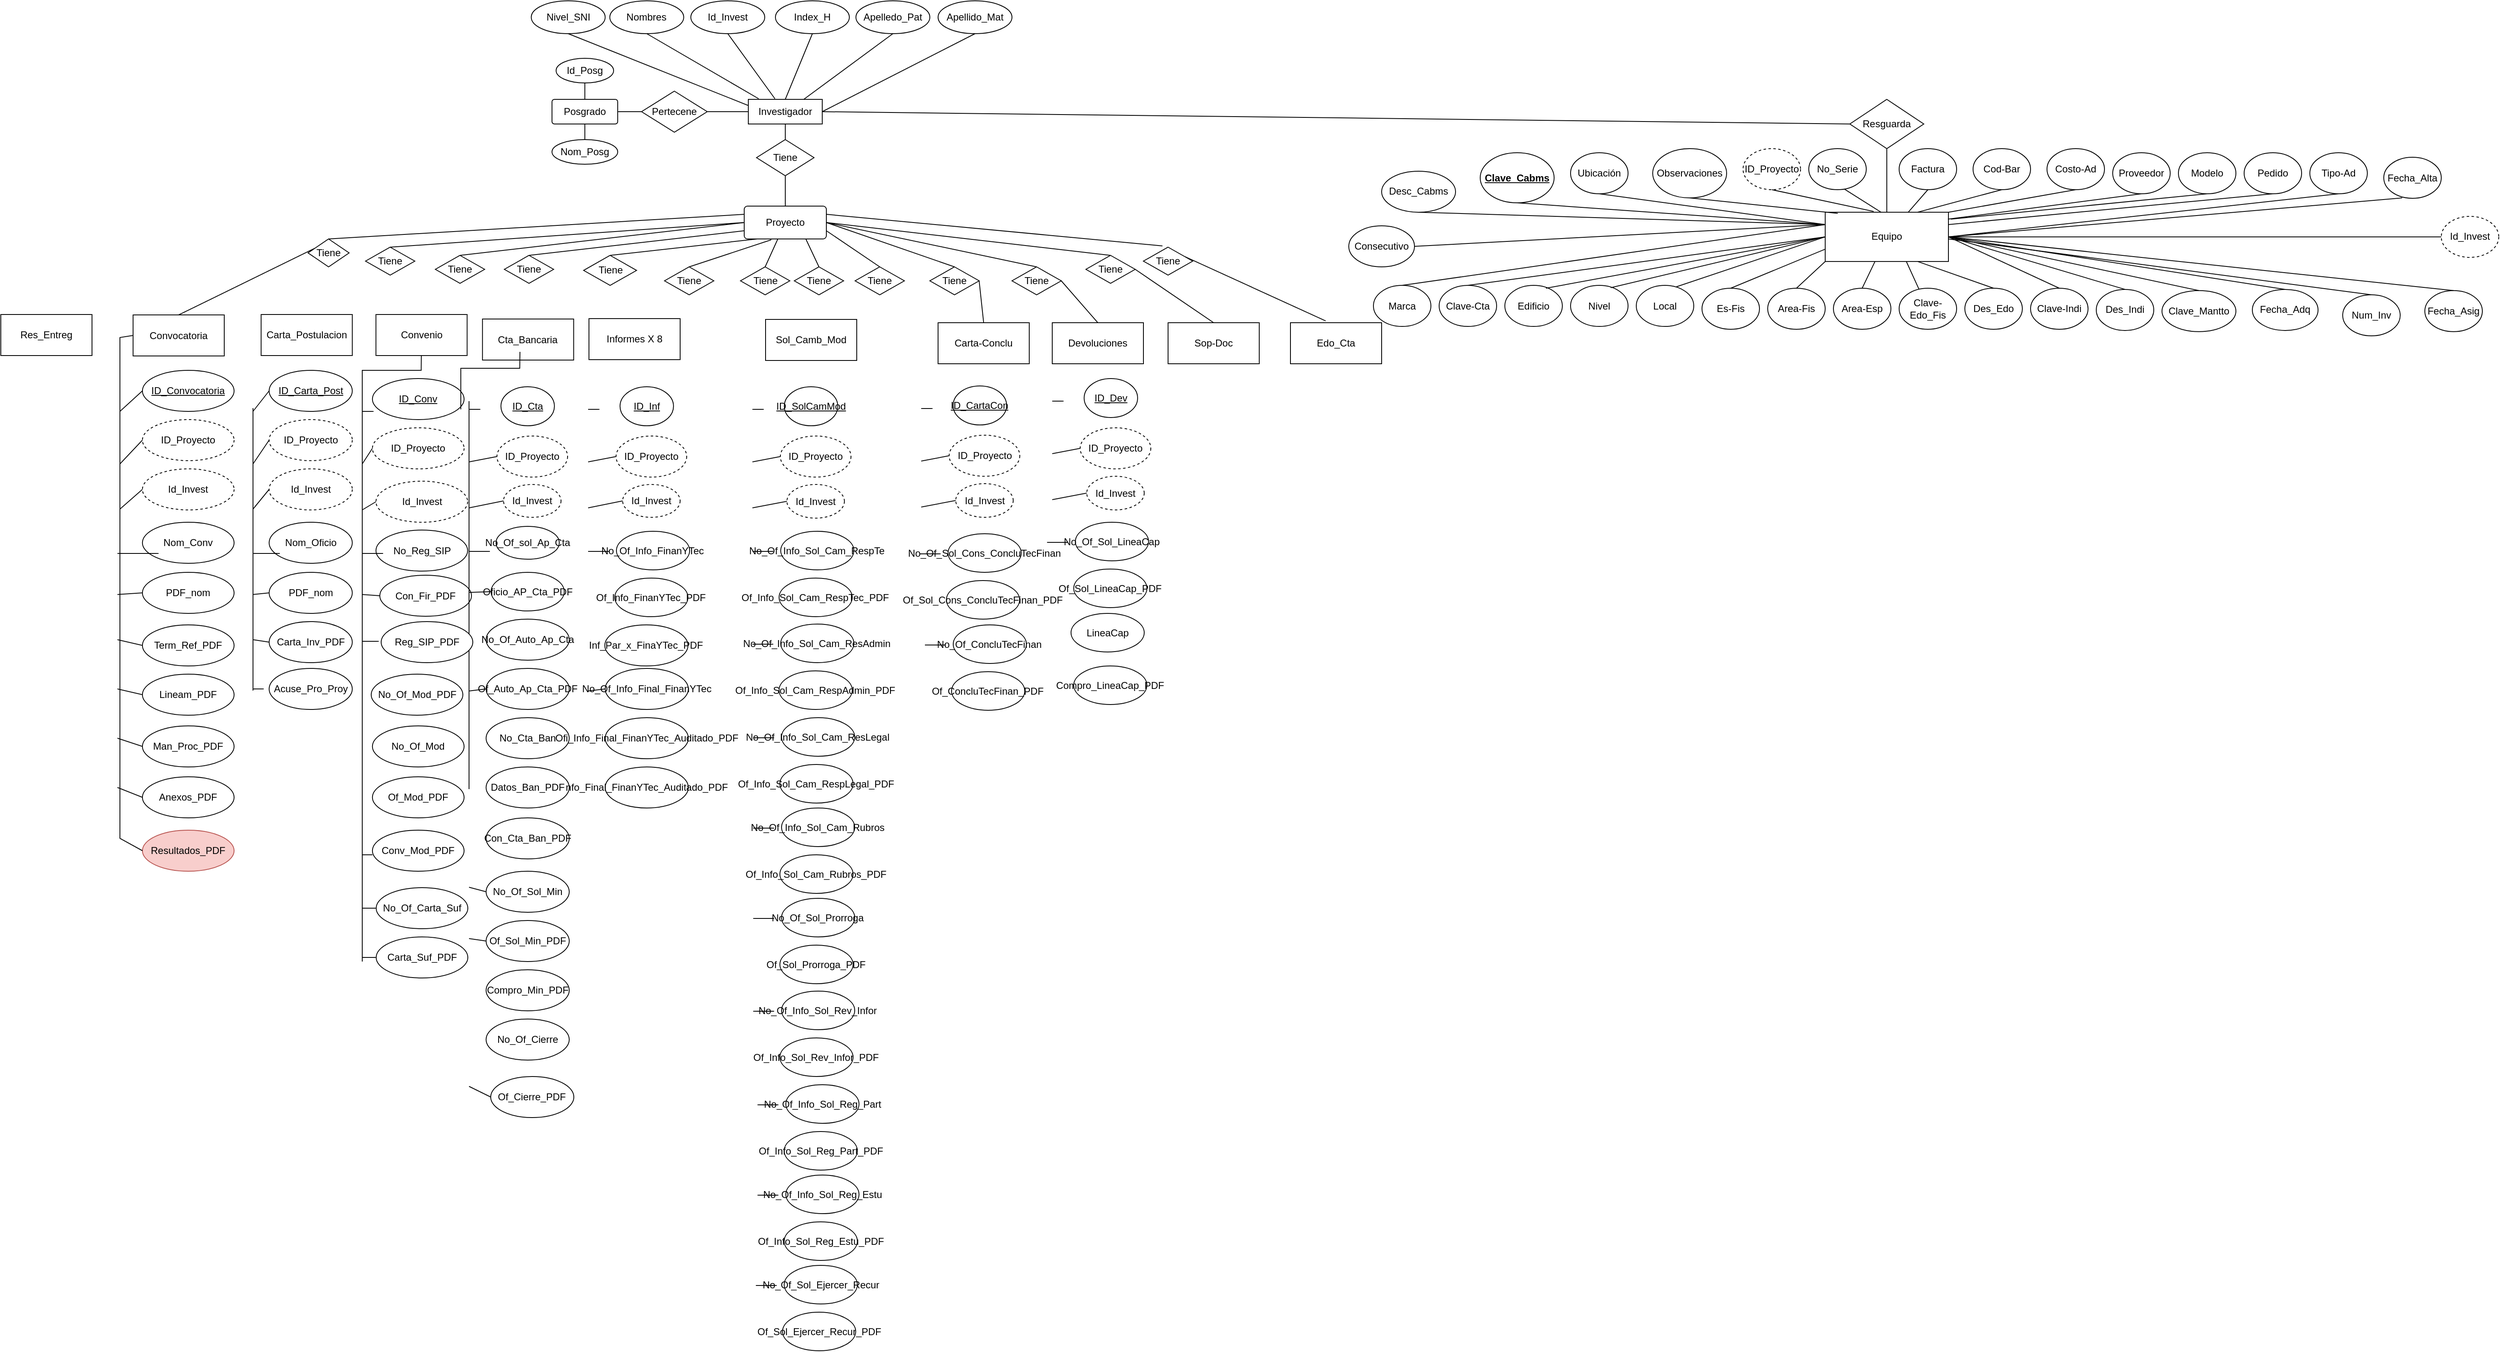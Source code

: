 <mxfile version="20.8.23" type="github">
  <diagram name="Página-1" id="talk2UAZNnC-9V4pHTTT">
    <mxGraphModel dx="3566" dy="745" grid="1" gridSize="10" guides="1" tooltips="1" connect="1" arrows="1" fold="1" page="1" pageScale="1" pageWidth="1100" pageHeight="850" math="0" shadow="0">
      <root>
        <mxCell id="0" />
        <mxCell id="1" parent="0" />
        <mxCell id="CKS4pDuvZnmvhNHZPCm1-1" value="Investigador" style="whiteSpace=wrap;html=1;align=center;" parent="1" vertex="1">
          <mxGeometry x="-451" y="160" width="90" height="30" as="geometry" />
        </mxCell>
        <mxCell id="CKS4pDuvZnmvhNHZPCm1-2" value="Id_Invest" style="ellipse;whiteSpace=wrap;html=1;align=center;" parent="1" vertex="1">
          <mxGeometry x="-521" y="40" width="90" height="40" as="geometry" />
        </mxCell>
        <mxCell id="CKS4pDuvZnmvhNHZPCm1-3" value="Index_H" style="ellipse;whiteSpace=wrap;html=1;align=center;" parent="1" vertex="1">
          <mxGeometry x="-418" y="40" width="90" height="40" as="geometry" />
        </mxCell>
        <mxCell id="CKS4pDuvZnmvhNHZPCm1-4" value="Apelledo_Pat" style="ellipse;whiteSpace=wrap;html=1;align=center;" parent="1" vertex="1">
          <mxGeometry x="-320" y="40" width="90" height="40" as="geometry" />
        </mxCell>
        <mxCell id="CKS4pDuvZnmvhNHZPCm1-5" value="Nivel_SNI" style="ellipse;whiteSpace=wrap;html=1;align=center;" parent="1" vertex="1">
          <mxGeometry x="-715.25" y="40" width="90" height="40" as="geometry" />
        </mxCell>
        <mxCell id="CKS4pDuvZnmvhNHZPCm1-6" value="Nombres" style="ellipse;whiteSpace=wrap;html=1;align=center;" parent="1" vertex="1">
          <mxGeometry x="-619.63" y="40" width="90" height="40" as="geometry" />
        </mxCell>
        <mxCell id="CKS4pDuvZnmvhNHZPCm1-7" value="Apellido_Mat" style="ellipse;whiteSpace=wrap;html=1;align=center;" parent="1" vertex="1">
          <mxGeometry x="-220" y="40" width="90" height="40" as="geometry" />
        </mxCell>
        <mxCell id="CKS4pDuvZnmvhNHZPCm1-8" value="" style="endArrow=none;html=1;rounded=0;exitX=0;exitY=0.25;exitDx=0;exitDy=0;entryX=0.5;entryY=1;entryDx=0;entryDy=0;" parent="1" source="CKS4pDuvZnmvhNHZPCm1-1" target="CKS4pDuvZnmvhNHZPCm1-5" edge="1">
          <mxGeometry relative="1" as="geometry">
            <mxPoint x="-481" y="130" as="sourcePoint" />
            <mxPoint x="-321" y="130" as="targetPoint" />
          </mxGeometry>
        </mxCell>
        <mxCell id="CKS4pDuvZnmvhNHZPCm1-9" value="" style="endArrow=none;html=1;rounded=0;exitX=0.5;exitY=0;exitDx=0;exitDy=0;entryX=0.5;entryY=1;entryDx=0;entryDy=0;" parent="1" source="CKS4pDuvZnmvhNHZPCm1-1" target="CKS4pDuvZnmvhNHZPCm1-3" edge="1">
          <mxGeometry relative="1" as="geometry">
            <mxPoint x="-421" y="210" as="sourcePoint" />
            <mxPoint x="-701" y="140" as="targetPoint" />
          </mxGeometry>
        </mxCell>
        <mxCell id="CKS4pDuvZnmvhNHZPCm1-10" value="" style="endArrow=none;html=1;rounded=0;exitX=0.75;exitY=0;exitDx=0;exitDy=0;entryX=0.5;entryY=1;entryDx=0;entryDy=0;" parent="1" source="CKS4pDuvZnmvhNHZPCm1-1" target="CKS4pDuvZnmvhNHZPCm1-4" edge="1">
          <mxGeometry relative="1" as="geometry">
            <mxPoint x="-421" y="240" as="sourcePoint" />
            <mxPoint x="-701" y="170" as="targetPoint" />
          </mxGeometry>
        </mxCell>
        <mxCell id="CKS4pDuvZnmvhNHZPCm1-11" value="" style="endArrow=none;html=1;rounded=0;exitX=0.5;exitY=1;exitDx=0;exitDy=0;entryX=1;entryY=0.5;entryDx=0;entryDy=0;" parent="1" source="CKS4pDuvZnmvhNHZPCm1-7" target="CKS4pDuvZnmvhNHZPCm1-1" edge="1">
          <mxGeometry relative="1" as="geometry">
            <mxPoint x="-431" y="290" as="sourcePoint" />
            <mxPoint x="-711" y="220" as="targetPoint" />
          </mxGeometry>
        </mxCell>
        <mxCell id="CKS4pDuvZnmvhNHZPCm1-12" value="" style="endArrow=none;html=1;rounded=0;exitX=0.36;exitY=-0.025;exitDx=0;exitDy=0;entryX=0.5;entryY=1;entryDx=0;entryDy=0;exitPerimeter=0;" parent="1" source="CKS4pDuvZnmvhNHZPCm1-1" target="CKS4pDuvZnmvhNHZPCm1-2" edge="1">
          <mxGeometry relative="1" as="geometry">
            <mxPoint x="-361" y="190" as="sourcePoint" />
            <mxPoint x="-451" y="90" as="targetPoint" />
          </mxGeometry>
        </mxCell>
        <mxCell id="CKS4pDuvZnmvhNHZPCm1-13" value="" style="endArrow=none;html=1;rounded=0;entryX=0.5;entryY=1;entryDx=0;entryDy=0;exitX=0.14;exitY=-0.025;exitDx=0;exitDy=0;exitPerimeter=0;" parent="1" source="CKS4pDuvZnmvhNHZPCm1-1" target="CKS4pDuvZnmvhNHZPCm1-6" edge="1">
          <mxGeometry relative="1" as="geometry">
            <mxPoint x="-411" y="150" as="sourcePoint" />
            <mxPoint x="-631" y="130" as="targetPoint" />
          </mxGeometry>
        </mxCell>
        <mxCell id="CKS4pDuvZnmvhNHZPCm1-14" value="Pertecene" style="shape=rhombus;perimeter=rhombusPerimeter;whiteSpace=wrap;html=1;align=center;" parent="1" vertex="1">
          <mxGeometry x="-581" y="150" width="80" height="50" as="geometry" />
        </mxCell>
        <mxCell id="CKS4pDuvZnmvhNHZPCm1-15" value="Posgrado" style="rounded=1;arcSize=10;whiteSpace=wrap;html=1;align=center;" parent="1" vertex="1">
          <mxGeometry x="-690" y="160" width="80" height="30" as="geometry" />
        </mxCell>
        <mxCell id="CKS4pDuvZnmvhNHZPCm1-16" value="" style="endArrow=none;html=1;rounded=0;entryX=0;entryY=0.5;entryDx=0;entryDy=0;" parent="1" source="CKS4pDuvZnmvhNHZPCm1-14" target="CKS4pDuvZnmvhNHZPCm1-1" edge="1">
          <mxGeometry relative="1" as="geometry">
            <mxPoint x="-511" y="240" as="sourcePoint" />
            <mxPoint x="-321" y="130" as="targetPoint" />
          </mxGeometry>
        </mxCell>
        <mxCell id="CKS4pDuvZnmvhNHZPCm1-17" value="Id_Posg" style="ellipse;whiteSpace=wrap;html=1;align=center;" parent="1" vertex="1">
          <mxGeometry x="-685" y="110" width="70" height="30" as="geometry" />
        </mxCell>
        <mxCell id="CKS4pDuvZnmvhNHZPCm1-18" value="Nom_Posg" style="ellipse;whiteSpace=wrap;html=1;align=center;" parent="1" vertex="1">
          <mxGeometry x="-690" y="209" width="80" height="30" as="geometry" />
        </mxCell>
        <mxCell id="CKS4pDuvZnmvhNHZPCm1-19" value="" style="endArrow=none;html=1;rounded=0;entryX=0;entryY=0.5;entryDx=0;entryDy=0;exitX=1;exitY=0.5;exitDx=0;exitDy=0;" parent="1" source="CKS4pDuvZnmvhNHZPCm1-15" target="CKS4pDuvZnmvhNHZPCm1-14" edge="1">
          <mxGeometry width="50" height="50" relative="1" as="geometry">
            <mxPoint x="-581" y="380" as="sourcePoint" />
            <mxPoint x="-531" y="330" as="targetPoint" />
          </mxGeometry>
        </mxCell>
        <mxCell id="CKS4pDuvZnmvhNHZPCm1-23" value="Proyecto" style="rounded=1;arcSize=10;whiteSpace=wrap;html=1;align=center;" parent="1" vertex="1">
          <mxGeometry x="-456" y="290" width="100" height="40" as="geometry" />
        </mxCell>
        <mxCell id="CKS4pDuvZnmvhNHZPCm1-24" value="Tiene" style="shape=rhombus;perimeter=rhombusPerimeter;whiteSpace=wrap;html=1;align=center;" parent="1" vertex="1">
          <mxGeometry x="-441" y="209" width="70" height="44" as="geometry" />
        </mxCell>
        <mxCell id="CKS4pDuvZnmvhNHZPCm1-25" value="" style="endArrow=none;html=1;rounded=0;exitX=0.5;exitY=0;exitDx=0;exitDy=0;entryX=0.5;entryY=1;entryDx=0;entryDy=0;" parent="1" source="CKS4pDuvZnmvhNHZPCm1-24" target="CKS4pDuvZnmvhNHZPCm1-1" edge="1">
          <mxGeometry width="50" height="50" relative="1" as="geometry">
            <mxPoint x="-421" y="120" as="sourcePoint" />
            <mxPoint x="-371" y="70" as="targetPoint" />
          </mxGeometry>
        </mxCell>
        <mxCell id="CKS4pDuvZnmvhNHZPCm1-26" value="" style="endArrow=none;html=1;rounded=0;exitX=0.5;exitY=0;exitDx=0;exitDy=0;entryX=0.5;entryY=1;entryDx=0;entryDy=0;" parent="1" source="CKS4pDuvZnmvhNHZPCm1-23" target="CKS4pDuvZnmvhNHZPCm1-24" edge="1">
          <mxGeometry width="50" height="50" relative="1" as="geometry">
            <mxPoint x="-421" y="120" as="sourcePoint" />
            <mxPoint x="-371" y="70" as="targetPoint" />
          </mxGeometry>
        </mxCell>
        <mxCell id="CKS4pDuvZnmvhNHZPCm1-27" value="Cta_Bancaria" style="rounded;whiteSpace=wrap;html=1;align=center;" parent="1" vertex="1">
          <mxGeometry x="-774.63" y="427.5" width="111" height="50" as="geometry" />
        </mxCell>
        <mxCell id="CKS4pDuvZnmvhNHZPCm1-30" value="" style="endArrow=none;html=1;rounded=0;entryX=0.5;entryY=1;entryDx=0;entryDy=0;exitX=0.5;exitY=0;exitDx=0;exitDy=0;" parent="1" source="CKS4pDuvZnmvhNHZPCm1-15" target="CKS4pDuvZnmvhNHZPCm1-17" edge="1">
          <mxGeometry width="50" height="50" relative="1" as="geometry">
            <mxPoint x="-600" y="185" as="sourcePoint" />
            <mxPoint x="-505" y="155" as="targetPoint" />
          </mxGeometry>
        </mxCell>
        <mxCell id="CKS4pDuvZnmvhNHZPCm1-31" value="" style="endArrow=none;html=1;rounded=0;entryX=0.5;entryY=1;entryDx=0;entryDy=0;exitX=0.5;exitY=0;exitDx=0;exitDy=0;" parent="1" source="CKS4pDuvZnmvhNHZPCm1-18" target="CKS4pDuvZnmvhNHZPCm1-15" edge="1">
          <mxGeometry width="50" height="50" relative="1" as="geometry">
            <mxPoint x="-640" y="170" as="sourcePoint" />
            <mxPoint x="-640" y="150" as="targetPoint" />
          </mxGeometry>
        </mxCell>
        <mxCell id="CKS4pDuvZnmvhNHZPCm1-33" value="Carta_Postulacion" style="rounded;whiteSpace=wrap;html=1;align=center;" parent="1" vertex="1">
          <mxGeometry x="-1044.12" y="422" width="111" height="50" as="geometry" />
        </mxCell>
        <mxCell id="CKS4pDuvZnmvhNHZPCm1-34" value="Sol_Camb_Mod" style="rounded;whiteSpace=wrap;html=1;align=center;" parent="1" vertex="1">
          <mxGeometry x="-430" y="428" width="111" height="50" as="geometry" />
        </mxCell>
        <mxCell id="CKS4pDuvZnmvhNHZPCm1-35" value="Carta-Conclu" style="rounded;whiteSpace=wrap;html=1;align=center;" parent="1" vertex="1">
          <mxGeometry x="-220" y="432" width="111" height="50" as="geometry" />
        </mxCell>
        <mxCell id="CKS4pDuvZnmvhNHZPCm1-36" value="Informes X 8" style="rounded;whiteSpace=wrap;html=1;align=center;" parent="1" vertex="1">
          <mxGeometry x="-645" y="427" width="111" height="50" as="geometry" />
        </mxCell>
        <mxCell id="CKS4pDuvZnmvhNHZPCm1-38" value="Convenio" style="rounded;whiteSpace=wrap;html=1;align=center;" parent="1" vertex="1">
          <mxGeometry x="-904.32" y="422" width="111" height="50" as="geometry" />
        </mxCell>
        <mxCell id="CKS4pDuvZnmvhNHZPCm1-40" value="" style="endArrow=none;html=1;rounded=0;exitX=0.5;exitY=0;exitDx=0;exitDy=0;entryX=0;entryY=0.5;entryDx=0;entryDy=0;startArrow=none;" parent="1" source="iRURqrjIJQSKfv4a0Viq-4" target="CKS4pDuvZnmvhNHZPCm1-23" edge="1">
          <mxGeometry relative="1" as="geometry">
            <mxPoint x="-430" y="340" as="sourcePoint" />
            <mxPoint x="-460" y="310" as="targetPoint" />
          </mxGeometry>
        </mxCell>
        <mxCell id="CKS4pDuvZnmvhNHZPCm1-41" value="" style="endArrow=none;html=1;rounded=0;exitX=0.5;exitY=0;exitDx=0;exitDy=0;entryX=0;entryY=0.75;entryDx=0;entryDy=0;startArrow=none;" parent="1" source="iRURqrjIJQSKfv4a0Viq-6" target="CKS4pDuvZnmvhNHZPCm1-23" edge="1">
          <mxGeometry relative="1" as="geometry">
            <mxPoint x="-740" y="387" as="sourcePoint" />
            <mxPoint x="-450" y="320" as="targetPoint" />
          </mxGeometry>
        </mxCell>
        <mxCell id="CKS4pDuvZnmvhNHZPCm1-44" value="" style="endArrow=none;html=1;rounded=0;exitX=0.5;exitY=0;exitDx=0;exitDy=0;startArrow=none;" parent="1" source="iRURqrjIJQSKfv4a0Viq-8" edge="1">
          <mxGeometry relative="1" as="geometry">
            <mxPoint x="-730" y="397" as="sourcePoint" />
            <mxPoint x="-440" y="330" as="targetPoint" />
          </mxGeometry>
        </mxCell>
        <mxCell id="CKS4pDuvZnmvhNHZPCm1-45" value="" style="endArrow=none;html=1;rounded=0;exitX=0.5;exitY=0;exitDx=0;exitDy=0;entryX=0.33;entryY=1.025;entryDx=0;entryDy=0;startArrow=none;entryPerimeter=0;" parent="1" source="iRURqrjIJQSKfv4a0Viq-10" target="CKS4pDuvZnmvhNHZPCm1-23" edge="1">
          <mxGeometry relative="1" as="geometry">
            <mxPoint x="-524" y="382" as="sourcePoint" />
            <mxPoint x="-430" y="340" as="targetPoint" />
          </mxGeometry>
        </mxCell>
        <mxCell id="CKS4pDuvZnmvhNHZPCm1-46" value="" style="endArrow=none;html=1;rounded=0;exitX=0.5;exitY=0;exitDx=0;exitDy=0;entryX=0.75;entryY=1;entryDx=0;entryDy=0;startArrow=none;" parent="1" source="iRURqrjIJQSKfv4a0Viq-14" target="CKS4pDuvZnmvhNHZPCm1-23" edge="1">
          <mxGeometry relative="1" as="geometry">
            <mxPoint x="-420" y="387" as="sourcePoint" />
            <mxPoint x="-421" y="340" as="targetPoint" />
          </mxGeometry>
        </mxCell>
        <mxCell id="CKS4pDuvZnmvhNHZPCm1-47" value="" style="endArrow=none;html=1;rounded=0;exitX=0.5;exitY=0;exitDx=0;exitDy=0;entryX=1;entryY=0.75;entryDx=0;entryDy=0;startArrow=none;" parent="1" source="iRURqrjIJQSKfv4a0Viq-12" target="CKS4pDuvZnmvhNHZPCm1-23" edge="1">
          <mxGeometry relative="1" as="geometry">
            <mxPoint x="-329" y="387" as="sourcePoint" />
            <mxPoint x="-371" y="340" as="targetPoint" />
          </mxGeometry>
        </mxCell>
        <mxCell id="CKS4pDuvZnmvhNHZPCm1-48" value="" style="endArrow=none;html=1;rounded=0;exitX=0.5;exitY=0;exitDx=0;exitDy=0;entryX=1;entryY=0.5;entryDx=0;entryDy=0;startArrow=none;" parent="1" source="iRURqrjIJQSKfv4a0Viq-16" target="CKS4pDuvZnmvhNHZPCm1-23" edge="1">
          <mxGeometry relative="1" as="geometry">
            <mxPoint x="-209" y="382" as="sourcePoint" />
            <mxPoint x="-346" y="330" as="targetPoint" />
          </mxGeometry>
        </mxCell>
        <mxCell id="CKS4pDuvZnmvhNHZPCm1-50" value="Convocatoria" style="rounded;whiteSpace=wrap;html=1;align=center;" parent="1" vertex="1">
          <mxGeometry x="-1200" y="422.5" width="111" height="50" as="geometry" />
        </mxCell>
        <mxCell id="CKS4pDuvZnmvhNHZPCm1-52" value="Edo_Cta" style="rounded;whiteSpace=wrap;html=1;align=center;" parent="1" vertex="1">
          <mxGeometry x="209" y="432" width="111" height="50" as="geometry" />
        </mxCell>
        <mxCell id="CKS4pDuvZnmvhNHZPCm1-53" value="Sop-Doc" style="rounded;whiteSpace=wrap;html=1;align=center;" parent="1" vertex="1">
          <mxGeometry x="60" y="432" width="111" height="50" as="geometry" />
        </mxCell>
        <mxCell id="CKS4pDuvZnmvhNHZPCm1-54" value="Devoluciones" style="rounded;whiteSpace=wrap;html=1;align=center;" parent="1" vertex="1">
          <mxGeometry x="-81" y="432" width="111" height="50" as="geometry" />
        </mxCell>
        <mxCell id="CKS4pDuvZnmvhNHZPCm1-55" value="" style="endArrow=none;html=1;rounded=0;exitX=0.5;exitY=0;exitDx=0;exitDy=0;entryX=1;entryY=0.5;entryDx=0;entryDy=0;startArrow=none;" parent="1" source="iRURqrjIJQSKfv4a0Viq-22" target="CKS4pDuvZnmvhNHZPCm1-23" edge="1">
          <mxGeometry width="50" height="50" relative="1" as="geometry">
            <mxPoint x="-380" y="420" as="sourcePoint" />
            <mxPoint x="-330" y="370" as="targetPoint" />
          </mxGeometry>
        </mxCell>
        <mxCell id="CKS4pDuvZnmvhNHZPCm1-57" value="" style="endArrow=none;html=1;rounded=0;exitX=1;exitY=0.5;exitDx=0;exitDy=0;entryX=0.5;entryY=0;entryDx=0;entryDy=0;startArrow=none;" parent="1" source="iRURqrjIJQSKfv4a0Viq-20" target="CKS4pDuvZnmvhNHZPCm1-53" edge="1">
          <mxGeometry relative="1" as="geometry">
            <mxPoint x="-422" y="460" as="sourcePoint" />
            <mxPoint x="-262" y="460" as="targetPoint" />
          </mxGeometry>
        </mxCell>
        <mxCell id="CKS4pDuvZnmvhNHZPCm1-59" value="" style="endArrow=none;html=1;rounded=0;exitX=0.5;exitY=0;exitDx=0;exitDy=0;entryX=0;entryY=0.5;entryDx=0;entryDy=0;startArrow=none;" parent="1" source="iRURqrjIJQSKfv4a0Viq-1" target="CKS4pDuvZnmvhNHZPCm1-23" edge="1">
          <mxGeometry relative="1" as="geometry">
            <mxPoint x="-740" y="387" as="sourcePoint" />
            <mxPoint x="-446" y="320" as="targetPoint" />
          </mxGeometry>
        </mxCell>
        <mxCell id="CKS4pDuvZnmvhNHZPCm1-60" value="" style="endArrow=none;html=1;rounded=0;exitX=0.5;exitY=0;exitDx=0;exitDy=0;entryX=0;entryY=0.25;entryDx=0;entryDy=0;startArrow=none;" parent="1" source="CKS4pDuvZnmvhNHZPCm1-78" target="CKS4pDuvZnmvhNHZPCm1-23" edge="1">
          <mxGeometry relative="1" as="geometry">
            <mxPoint x="-730" y="397" as="sourcePoint" />
            <mxPoint x="-436" y="330" as="targetPoint" />
          </mxGeometry>
        </mxCell>
        <mxCell id="CKS4pDuvZnmvhNHZPCm1-61" value="" style="endArrow=none;html=1;rounded=0;exitX=1;exitY=0.25;exitDx=0;exitDy=0;entryX=0.386;entryY=-0.044;entryDx=0;entryDy=0;entryPerimeter=0;startArrow=none;" parent="1" source="iRURqrjIJQSKfv4a0Viq-18" target="CKS4pDuvZnmvhNHZPCm1-52" edge="1">
          <mxGeometry relative="1" as="geometry">
            <mxPoint x="-346" y="320" as="sourcePoint" />
            <mxPoint x="65" y="384" as="targetPoint" />
          </mxGeometry>
        </mxCell>
        <mxCell id="CKS4pDuvZnmvhNHZPCm1-62" value="Nom_Conv" style="ellipse;whiteSpace=wrap;html=1;align=center;" parent="1" vertex="1">
          <mxGeometry x="-1188.63" y="675" width="111.63" height="50" as="geometry" />
        </mxCell>
        <mxCell id="CKS4pDuvZnmvhNHZPCm1-63" value="PDF_nom" style="ellipse;whiteSpace=wrap;html=1;align=center;" parent="1" vertex="1">
          <mxGeometry x="-1188.63" y="736" width="111.63" height="50" as="geometry" />
        </mxCell>
        <mxCell id="CKS4pDuvZnmvhNHZPCm1-64" value="Term_Ref_PDF" style="ellipse;whiteSpace=wrap;html=1;align=center;" parent="1" vertex="1">
          <mxGeometry x="-1188.63" y="800" width="111.63" height="50" as="geometry" />
        </mxCell>
        <mxCell id="CKS4pDuvZnmvhNHZPCm1-65" value="Lineam_PDF" style="ellipse;whiteSpace=wrap;html=1;align=center;" parent="1" vertex="1">
          <mxGeometry x="-1188.63" y="860" width="111.63" height="50" as="geometry" />
        </mxCell>
        <mxCell id="CKS4pDuvZnmvhNHZPCm1-66" value="Man_Proc_PDF" style="ellipse;whiteSpace=wrap;html=1;align=center;" parent="1" vertex="1">
          <mxGeometry x="-1188.63" y="923" width="111.63" height="50" as="geometry" />
        </mxCell>
        <mxCell id="CKS4pDuvZnmvhNHZPCm1-67" value="Anexos_PDF" style="ellipse;whiteSpace=wrap;html=1;align=center;" parent="1" vertex="1">
          <mxGeometry x="-1188.63" y="985" width="111.63" height="50" as="geometry" />
        </mxCell>
        <mxCell id="CKS4pDuvZnmvhNHZPCm1-68" value="Resultados_PDF" style="ellipse;whiteSpace=wrap;html=1;align=center;fillColor=#f8cecc;strokeColor=#b85450;" parent="1" vertex="1">
          <mxGeometry x="-1188.63" y="1050" width="111.63" height="50" as="geometry" />
        </mxCell>
        <mxCell id="CKS4pDuvZnmvhNHZPCm1-71" value="" style="endArrow=none;html=1;rounded=0;entryX=0;entryY=0.5;entryDx=0;entryDy=0;" parent="1" edge="1">
          <mxGeometry relative="1" as="geometry">
            <mxPoint x="-1219" y="713" as="sourcePoint" />
            <mxPoint x="-1169" y="713" as="targetPoint" />
          </mxGeometry>
        </mxCell>
        <mxCell id="CKS4pDuvZnmvhNHZPCm1-72" value="" style="endArrow=none;html=1;rounded=0;entryX=0;entryY=0.5;entryDx=0;entryDy=0;" parent="1" target="CKS4pDuvZnmvhNHZPCm1-63" edge="1">
          <mxGeometry relative="1" as="geometry">
            <mxPoint x="-1219" y="763" as="sourcePoint" />
            <mxPoint x="-1159" y="723" as="targetPoint" />
          </mxGeometry>
        </mxCell>
        <mxCell id="CKS4pDuvZnmvhNHZPCm1-73" value="" style="endArrow=none;html=1;rounded=0;entryX=0;entryY=0.5;entryDx=0;entryDy=0;" parent="1" target="CKS4pDuvZnmvhNHZPCm1-64" edge="1">
          <mxGeometry relative="1" as="geometry">
            <mxPoint x="-1219" y="818" as="sourcePoint" />
            <mxPoint x="-1149" y="733" as="targetPoint" />
          </mxGeometry>
        </mxCell>
        <mxCell id="CKS4pDuvZnmvhNHZPCm1-74" value="" style="endArrow=none;html=1;rounded=0;entryX=0;entryY=0.5;entryDx=0;entryDy=0;" parent="1" target="CKS4pDuvZnmvhNHZPCm1-65" edge="1">
          <mxGeometry relative="1" as="geometry">
            <mxPoint x="-1219" y="878" as="sourcePoint" />
            <mxPoint x="-1139" y="743" as="targetPoint" />
          </mxGeometry>
        </mxCell>
        <mxCell id="CKS4pDuvZnmvhNHZPCm1-75" value="" style="endArrow=none;html=1;rounded=0;entryX=0;entryY=0.5;entryDx=0;entryDy=0;" parent="1" target="CKS4pDuvZnmvhNHZPCm1-66" edge="1">
          <mxGeometry relative="1" as="geometry">
            <mxPoint x="-1219" y="938" as="sourcePoint" />
            <mxPoint x="-1189" y="943" as="targetPoint" />
          </mxGeometry>
        </mxCell>
        <mxCell id="CKS4pDuvZnmvhNHZPCm1-77" value="" style="endArrow=none;html=1;rounded=0;entryX=0;entryY=0.5;entryDx=0;entryDy=0;" parent="1" target="CKS4pDuvZnmvhNHZPCm1-67" edge="1">
          <mxGeometry relative="1" as="geometry">
            <mxPoint x="-1219" y="998" as="sourcePoint" />
            <mxPoint x="-1109" y="773" as="targetPoint" />
          </mxGeometry>
        </mxCell>
        <mxCell id="CKS4pDuvZnmvhNHZPCm1-79" value="" style="endArrow=none;html=1;rounded=0;exitX=0.5;exitY=0;exitDx=0;exitDy=0;entryX=0;entryY=0.25;entryDx=0;entryDy=0;" parent="1" source="CKS4pDuvZnmvhNHZPCm1-50" target="CKS4pDuvZnmvhNHZPCm1-78" edge="1">
          <mxGeometry relative="1" as="geometry">
            <mxPoint x="-950" y="429" as="sourcePoint" />
            <mxPoint x="-456" y="300" as="targetPoint" />
          </mxGeometry>
        </mxCell>
        <mxCell id="CKS4pDuvZnmvhNHZPCm1-78" value="Tiene" style="shape=rhombus;perimeter=rhombusPerimeter;whiteSpace=wrap;html=1;align=center;" parent="1" vertex="1">
          <mxGeometry x="-987" y="330" width="50" height="34" as="geometry" />
        </mxCell>
        <mxCell id="iRURqrjIJQSKfv4a0Viq-1" value="Tiene" style="shape=rhombus;perimeter=rhombusPerimeter;whiteSpace=wrap;html=1;align=center;" vertex="1" parent="1">
          <mxGeometry x="-917" y="340" width="60" height="34" as="geometry" />
        </mxCell>
        <mxCell id="iRURqrjIJQSKfv4a0Viq-4" value="Tiene" style="shape=rhombus;perimeter=rhombusPerimeter;whiteSpace=wrap;html=1;align=center;" vertex="1" parent="1">
          <mxGeometry x="-832" y="350" width="60" height="34" as="geometry" />
        </mxCell>
        <mxCell id="iRURqrjIJQSKfv4a0Viq-6" value="Tiene" style="shape=rhombus;perimeter=rhombusPerimeter;whiteSpace=wrap;html=1;align=center;" vertex="1" parent="1">
          <mxGeometry x="-748" y="350" width="60" height="34" as="geometry" />
        </mxCell>
        <mxCell id="iRURqrjIJQSKfv4a0Viq-8" value="Tiene" style="shape=rhombus;perimeter=rhombusPerimeter;whiteSpace=wrap;html=1;align=center;" vertex="1" parent="1">
          <mxGeometry x="-651.5" y="350" width="64.5" height="36.55" as="geometry" />
        </mxCell>
        <mxCell id="iRURqrjIJQSKfv4a0Viq-10" value="Tiene" style="shape=rhombus;perimeter=rhombusPerimeter;whiteSpace=wrap;html=1;align=center;" vertex="1" parent="1">
          <mxGeometry x="-553" y="364" width="60" height="34" as="geometry" />
        </mxCell>
        <mxCell id="iRURqrjIJQSKfv4a0Viq-12" value="Tiene" style="shape=rhombus;perimeter=rhombusPerimeter;whiteSpace=wrap;html=1;align=center;" vertex="1" parent="1">
          <mxGeometry x="-321" y="364" width="60" height="34" as="geometry" />
        </mxCell>
        <mxCell id="iRURqrjIJQSKfv4a0Viq-14" value="Tiene" style="shape=rhombus;perimeter=rhombusPerimeter;whiteSpace=wrap;html=1;align=center;" vertex="1" parent="1">
          <mxGeometry x="-395" y="364" width="60" height="34" as="geometry" />
        </mxCell>
        <mxCell id="iRURqrjIJQSKfv4a0Viq-17" value="" style="endArrow=none;html=1;rounded=0;exitX=0.5;exitY=0;exitDx=0;exitDy=0;entryX=1;entryY=0.5;entryDx=0;entryDy=0;" edge="1" parent="1" source="CKS4pDuvZnmvhNHZPCm1-35" target="iRURqrjIJQSKfv4a0Viq-16">
          <mxGeometry relative="1" as="geometry">
            <mxPoint x="-135" y="423" as="sourcePoint" />
            <mxPoint x="-356" y="310" as="targetPoint" />
          </mxGeometry>
        </mxCell>
        <mxCell id="iRURqrjIJQSKfv4a0Viq-16" value="Tiene" style="shape=rhombus;perimeter=rhombusPerimeter;whiteSpace=wrap;html=1;align=center;" vertex="1" parent="1">
          <mxGeometry x="-230" y="364" width="60" height="34" as="geometry" />
        </mxCell>
        <mxCell id="iRURqrjIJQSKfv4a0Viq-19" value="" style="endArrow=none;html=1;rounded=0;exitX=1;exitY=0.25;exitDx=0;exitDy=0;entryX=0.386;entryY=-0.044;entryDx=0;entryDy=0;entryPerimeter=0;" edge="1" parent="1" source="CKS4pDuvZnmvhNHZPCm1-23" target="iRURqrjIJQSKfv4a0Viq-18">
          <mxGeometry relative="1" as="geometry">
            <mxPoint x="-356" y="300" as="sourcePoint" />
            <mxPoint x="127" y="417" as="targetPoint" />
          </mxGeometry>
        </mxCell>
        <mxCell id="iRURqrjIJQSKfv4a0Viq-18" value="Tiene" style="shape=rhombus;perimeter=rhombusPerimeter;whiteSpace=wrap;html=1;align=center;" vertex="1" parent="1">
          <mxGeometry x="30" y="340" width="60" height="34" as="geometry" />
        </mxCell>
        <mxCell id="iRURqrjIJQSKfv4a0Viq-21" value="" style="endArrow=none;html=1;rounded=0;exitX=1;exitY=0.5;exitDx=0;exitDy=0;entryX=0.5;entryY=0;entryDx=0;entryDy=0;" edge="1" parent="1" source="CKS4pDuvZnmvhNHZPCm1-23" target="iRURqrjIJQSKfv4a0Viq-20">
          <mxGeometry relative="1" as="geometry">
            <mxPoint x="-356" y="310" as="sourcePoint" />
            <mxPoint x="55" y="423" as="targetPoint" />
          </mxGeometry>
        </mxCell>
        <mxCell id="iRURqrjIJQSKfv4a0Viq-20" value="Tiene" style="shape=rhombus;perimeter=rhombusPerimeter;whiteSpace=wrap;html=1;align=center;" vertex="1" parent="1">
          <mxGeometry x="-40" y="350" width="60" height="34" as="geometry" />
        </mxCell>
        <mxCell id="iRURqrjIJQSKfv4a0Viq-23" value="" style="endArrow=none;html=1;rounded=0;exitX=0.5;exitY=0;exitDx=0;exitDy=0;entryX=1;entryY=0.5;entryDx=0;entryDy=0;" edge="1" parent="1" source="CKS4pDuvZnmvhNHZPCm1-54" target="iRURqrjIJQSKfv4a0Viq-22">
          <mxGeometry width="50" height="50" relative="1" as="geometry">
            <mxPoint x="-35" y="418" as="sourcePoint" />
            <mxPoint x="-356" y="310" as="targetPoint" />
          </mxGeometry>
        </mxCell>
        <mxCell id="iRURqrjIJQSKfv4a0Viq-22" value="Tiene" style="shape=rhombus;perimeter=rhombusPerimeter;whiteSpace=wrap;html=1;align=center;" vertex="1" parent="1">
          <mxGeometry x="-130" y="364" width="60" height="34" as="geometry" />
        </mxCell>
        <mxCell id="iRURqrjIJQSKfv4a0Viq-25" value="Tiene" style="shape=rhombus;perimeter=rhombusPerimeter;whiteSpace=wrap;html=1;align=center;" vertex="1" parent="1">
          <mxGeometry x="-460.5" y="364" width="60" height="34" as="geometry" />
        </mxCell>
        <mxCell id="iRURqrjIJQSKfv4a0Viq-30" value="" style="endArrow=none;html=1;rounded=0;exitX=0.5;exitY=0;exitDx=0;exitDy=0;" edge="1" parent="1" source="iRURqrjIJQSKfv4a0Viq-25" target="CKS4pDuvZnmvhNHZPCm1-23">
          <mxGeometry width="50" height="50" relative="1" as="geometry">
            <mxPoint x="-580" y="450" as="sourcePoint" />
            <mxPoint x="-380" y="330" as="targetPoint" />
          </mxGeometry>
        </mxCell>
        <mxCell id="iRURqrjIJQSKfv4a0Viq-31" value="ID_Proyecto" style="ellipse;whiteSpace=wrap;html=1;align=center;dashed=1;" vertex="1" parent="1">
          <mxGeometry x="-1188.63" y="550" width="111.63" height="50" as="geometry" />
        </mxCell>
        <mxCell id="iRURqrjIJQSKfv4a0Viq-32" value="Id_Invest" style="ellipse;whiteSpace=wrap;html=1;align=center;dashed=1;" vertex="1" parent="1">
          <mxGeometry x="-1188.63" y="610" width="111.63" height="50" as="geometry" />
        </mxCell>
        <mxCell id="iRURqrjIJQSKfv4a0Viq-34" value="" style="endArrow=none;html=1;rounded=0;entryX=0;entryY=0.5;entryDx=0;entryDy=0;" edge="1" parent="1" target="CKS4pDuvZnmvhNHZPCm1-68">
          <mxGeometry width="50" height="50" relative="1" as="geometry">
            <mxPoint x="-1216" y="540" as="sourcePoint" />
            <mxPoint x="-946" y="653" as="targetPoint" />
            <Array as="points">
              <mxPoint x="-1216" y="1060" />
            </Array>
          </mxGeometry>
        </mxCell>
        <mxCell id="iRURqrjIJQSKfv4a0Viq-35" value="" style="endArrow=none;html=1;rounded=0;exitX=0;exitY=0.5;exitDx=0;exitDy=0;" edge="1" parent="1" source="iRURqrjIJQSKfv4a0Viq-32">
          <mxGeometry width="50" height="50" relative="1" as="geometry">
            <mxPoint x="-996" y="699" as="sourcePoint" />
            <mxPoint x="-1216" y="659" as="targetPoint" />
          </mxGeometry>
        </mxCell>
        <mxCell id="iRURqrjIJQSKfv4a0Viq-36" value="" style="endArrow=none;html=1;rounded=0;exitX=0;exitY=0.5;exitDx=0;exitDy=0;" edge="1" parent="1" source="iRURqrjIJQSKfv4a0Viq-31">
          <mxGeometry width="50" height="50" relative="1" as="geometry">
            <mxPoint x="-1163" y="669" as="sourcePoint" />
            <mxPoint x="-1216" y="604" as="targetPoint" />
          </mxGeometry>
        </mxCell>
        <mxCell id="iRURqrjIJQSKfv4a0Viq-39" value="&lt;u&gt;ID_Convocatoria&lt;/u&gt;" style="ellipse;whiteSpace=wrap;html=1;align=center;" vertex="1" parent="1">
          <mxGeometry x="-1188.63" y="490" width="111.63" height="50" as="geometry" />
        </mxCell>
        <mxCell id="iRURqrjIJQSKfv4a0Viq-41" value="" style="endArrow=none;html=1;rounded=0;exitX=0;exitY=0.5;exitDx=0;exitDy=0;" edge="1" parent="1" source="iRURqrjIJQSKfv4a0Viq-39">
          <mxGeometry width="50" height="50" relative="1" as="geometry">
            <mxPoint x="-996" y="800" as="sourcePoint" />
            <mxPoint x="-1216" y="540" as="targetPoint" />
          </mxGeometry>
        </mxCell>
        <mxCell id="iRURqrjIJQSKfv4a0Viq-42" value="Resguarda" style="shape=rhombus;perimeter=rhombusPerimeter;whiteSpace=wrap;html=1;align=center;" vertex="1" parent="1">
          <mxGeometry x="890" y="160" width="90" height="60" as="geometry" />
        </mxCell>
        <mxCell id="iRURqrjIJQSKfv4a0Viq-43" value="" style="endArrow=none;html=1;rounded=0;entryX=0;entryY=0.5;entryDx=0;entryDy=0;exitX=1;exitY=0.5;exitDx=0;exitDy=0;" edge="1" parent="1" source="CKS4pDuvZnmvhNHZPCm1-1" target="iRURqrjIJQSKfv4a0Viq-42">
          <mxGeometry width="50" height="50" relative="1" as="geometry">
            <mxPoint x="180" y="210" as="sourcePoint" />
            <mxPoint x="230" y="160" as="targetPoint" />
          </mxGeometry>
        </mxCell>
        <mxCell id="iRURqrjIJQSKfv4a0Viq-44" value="Equipo" style="rounded=0;whiteSpace=wrap;html=1;" vertex="1" parent="1">
          <mxGeometry x="860" y="297.45" width="150" height="60" as="geometry" />
        </mxCell>
        <mxCell id="iRURqrjIJQSKfv4a0Viq-45" value="Ubicación" style="ellipse;whiteSpace=wrap;html=1;" vertex="1" parent="1">
          <mxGeometry x="550" y="225" width="70" height="50" as="geometry" />
        </mxCell>
        <mxCell id="iRURqrjIJQSKfv4a0Viq-46" value="" style="endArrow=none;html=1;rounded=0;exitX=0.5;exitY=0;exitDx=0;exitDy=0;entryX=0.5;entryY=1;entryDx=0;entryDy=0;" edge="1" parent="1" source="iRURqrjIJQSKfv4a0Viq-44" target="iRURqrjIJQSKfv4a0Viq-42">
          <mxGeometry width="50" height="50" relative="1" as="geometry">
            <mxPoint x="180" y="210" as="sourcePoint" />
            <mxPoint x="230" y="160" as="targetPoint" />
          </mxGeometry>
        </mxCell>
        <mxCell id="iRURqrjIJQSKfv4a0Viq-47" value="Es-Fis" style="ellipse;whiteSpace=wrap;html=1;" vertex="1" parent="1">
          <mxGeometry x="710" y="390" width="70" height="50" as="geometry" />
        </mxCell>
        <mxCell id="iRURqrjIJQSKfv4a0Viq-48" value="Local" style="ellipse;whiteSpace=wrap;html=1;" vertex="1" parent="1">
          <mxGeometry x="630" y="386.55" width="70" height="50" as="geometry" />
        </mxCell>
        <mxCell id="iRURqrjIJQSKfv4a0Viq-49" value="Nivel" style="ellipse;whiteSpace=wrap;html=1;" vertex="1" parent="1">
          <mxGeometry x="550" y="386.55" width="70" height="50" as="geometry" />
        </mxCell>
        <mxCell id="iRURqrjIJQSKfv4a0Viq-50" value="&lt;u&gt;&lt;b&gt;Clave_Cabms&lt;/b&gt;&lt;/u&gt;" style="ellipse;whiteSpace=wrap;html=1;" vertex="1" parent="1">
          <mxGeometry x="440" y="225" width="90" height="61" as="geometry" />
        </mxCell>
        <mxCell id="iRURqrjIJQSKfv4a0Viq-51" value="Desc_Cabms" style="ellipse;whiteSpace=wrap;html=1;" vertex="1" parent="1">
          <mxGeometry x="320" y="247.45" width="90" height="50" as="geometry" />
        </mxCell>
        <mxCell id="iRURqrjIJQSKfv4a0Viq-52" value="Consecutivo" style="ellipse;whiteSpace=wrap;html=1;" vertex="1" parent="1">
          <mxGeometry x="280" y="314" width="80" height="50" as="geometry" />
        </mxCell>
        <mxCell id="iRURqrjIJQSKfv4a0Viq-53" value="Marca" style="ellipse;whiteSpace=wrap;html=1;" vertex="1" parent="1">
          <mxGeometry x="310" y="386.55" width="70" height="50" as="geometry" />
        </mxCell>
        <mxCell id="iRURqrjIJQSKfv4a0Viq-54" value="Clave-Cta" style="ellipse;whiteSpace=wrap;html=1;" vertex="1" parent="1">
          <mxGeometry x="390" y="386.55" width="70" height="50" as="geometry" />
        </mxCell>
        <mxCell id="iRURqrjIJQSKfv4a0Viq-55" value="Edificio" style="ellipse;whiteSpace=wrap;html=1;" vertex="1" parent="1">
          <mxGeometry x="470" y="386.55" width="70" height="50" as="geometry" />
        </mxCell>
        <mxCell id="iRURqrjIJQSKfv4a0Viq-56" value="Des_Indi" style="ellipse;whiteSpace=wrap;html=1;" vertex="1" parent="1">
          <mxGeometry x="1190" y="391.45" width="70" height="50" as="geometry" />
        </mxCell>
        <mxCell id="iRURqrjIJQSKfv4a0Viq-57" value="Clave-Indi" style="ellipse;whiteSpace=wrap;html=1;" vertex="1" parent="1">
          <mxGeometry x="1110" y="390" width="70" height="50" as="geometry" />
        </mxCell>
        <mxCell id="iRURqrjIJQSKfv4a0Viq-58" value="Des_Edo" style="ellipse;whiteSpace=wrap;html=1;" vertex="1" parent="1">
          <mxGeometry x="1030" y="390" width="70" height="50" as="geometry" />
        </mxCell>
        <mxCell id="iRURqrjIJQSKfv4a0Viq-59" value="Area-Fis" style="ellipse;whiteSpace=wrap;html=1;" vertex="1" parent="1">
          <mxGeometry x="790" y="390" width="70" height="50" as="geometry" />
        </mxCell>
        <mxCell id="iRURqrjIJQSKfv4a0Viq-60" value="Area-Esp" style="ellipse;whiteSpace=wrap;html=1;" vertex="1" parent="1">
          <mxGeometry x="870" y="390" width="70" height="50" as="geometry" />
        </mxCell>
        <mxCell id="iRURqrjIJQSKfv4a0Viq-61" value="Clave-Edo_Fis" style="ellipse;whiteSpace=wrap;html=1;" vertex="1" parent="1">
          <mxGeometry x="950" y="390" width="70" height="50" as="geometry" />
        </mxCell>
        <mxCell id="iRURqrjIJQSKfv4a0Viq-63" value="Id_Invest" style="ellipse;whiteSpace=wrap;html=1;dashed=1;" vertex="1" parent="1">
          <mxGeometry x="1610" y="302.45" width="70" height="50" as="geometry" />
        </mxCell>
        <mxCell id="iRURqrjIJQSKfv4a0Viq-64" value="Fecha_Alta" style="ellipse;whiteSpace=wrap;html=1;" vertex="1" parent="1">
          <mxGeometry x="1540" y="230.5" width="70" height="50" as="geometry" />
        </mxCell>
        <mxCell id="iRURqrjIJQSKfv4a0Viq-65" value="Tipo-Ad" style="ellipse;whiteSpace=wrap;html=1;" vertex="1" parent="1">
          <mxGeometry x="1450" y="225" width="70" height="50" as="geometry" />
        </mxCell>
        <mxCell id="iRURqrjIJQSKfv4a0Viq-66" value="Pedido" style="ellipse;whiteSpace=wrap;html=1;" vertex="1" parent="1">
          <mxGeometry x="1370" y="225" width="70" height="50" as="geometry" />
        </mxCell>
        <mxCell id="iRURqrjIJQSKfv4a0Viq-67" value="Modelo" style="ellipse;whiteSpace=wrap;html=1;" vertex="1" parent="1">
          <mxGeometry x="1290" y="225" width="70" height="50" as="geometry" />
        </mxCell>
        <mxCell id="iRURqrjIJQSKfv4a0Viq-68" value="Proveedor" style="ellipse;whiteSpace=wrap;html=1;" vertex="1" parent="1">
          <mxGeometry x="1210" y="225" width="70" height="50" as="geometry" />
        </mxCell>
        <mxCell id="iRURqrjIJQSKfv4a0Viq-69" value="Costo-Ad" style="ellipse;whiteSpace=wrap;html=1;" vertex="1" parent="1">
          <mxGeometry x="1130" y="220" width="70" height="50" as="geometry" />
        </mxCell>
        <mxCell id="iRURqrjIJQSKfv4a0Viq-70" value="Cod-Bar" style="ellipse;whiteSpace=wrap;html=1;" vertex="1" parent="1">
          <mxGeometry x="1040" y="220" width="70" height="50" as="geometry" />
        </mxCell>
        <mxCell id="iRURqrjIJQSKfv4a0Viq-71" value="Factura" style="ellipse;whiteSpace=wrap;html=1;" vertex="1" parent="1">
          <mxGeometry x="950" y="220" width="70" height="50" as="geometry" />
        </mxCell>
        <mxCell id="iRURqrjIJQSKfv4a0Viq-72" value="No_Serie" style="ellipse;whiteSpace=wrap;html=1;" vertex="1" parent="1">
          <mxGeometry x="840" y="220" width="70" height="50" as="geometry" />
        </mxCell>
        <mxCell id="iRURqrjIJQSKfv4a0Viq-73" value="ID_Proyecto" style="ellipse;whiteSpace=wrap;html=1;dashed=1;" vertex="1" parent="1">
          <mxGeometry x="760" y="220" width="70" height="50" as="geometry" />
        </mxCell>
        <mxCell id="iRURqrjIJQSKfv4a0Viq-74" value="Observaciones" style="ellipse;whiteSpace=wrap;html=1;" vertex="1" parent="1">
          <mxGeometry x="650" y="220" width="90" height="60" as="geometry" />
        </mxCell>
        <mxCell id="iRURqrjIJQSKfv4a0Viq-76" value="Clave_Mantto" style="ellipse;whiteSpace=wrap;html=1;" vertex="1" parent="1">
          <mxGeometry x="1270" y="392.9" width="90" height="50" as="geometry" />
        </mxCell>
        <mxCell id="iRURqrjIJQSKfv4a0Viq-77" value="Fecha_Adq" style="ellipse;whiteSpace=wrap;html=1;" vertex="1" parent="1">
          <mxGeometry x="1380" y="391.45" width="80" height="50" as="geometry" />
        </mxCell>
        <mxCell id="iRURqrjIJQSKfv4a0Viq-78" value="Num_Inv" style="ellipse;whiteSpace=wrap;html=1;" vertex="1" parent="1">
          <mxGeometry x="1490" y="398" width="70" height="50" as="geometry" />
        </mxCell>
        <mxCell id="iRURqrjIJQSKfv4a0Viq-79" value="Fecha_Asig" style="ellipse;whiteSpace=wrap;html=1;" vertex="1" parent="1">
          <mxGeometry x="1590" y="392.9" width="70" height="50" as="geometry" />
        </mxCell>
        <mxCell id="iRURqrjIJQSKfv4a0Viq-80" value="" style="endArrow=none;html=1;rounded=0;entryX=0.623;entryY=0.988;entryDx=0;entryDy=0;entryPerimeter=0;exitX=0.455;exitY=0.003;exitDx=0;exitDy=0;exitPerimeter=0;" edge="1" parent="1" source="iRURqrjIJQSKfv4a0Viq-44" target="iRURqrjIJQSKfv4a0Viq-72">
          <mxGeometry width="50" height="50" relative="1" as="geometry">
            <mxPoint x="780" y="560" as="sourcePoint" />
            <mxPoint x="830" y="510" as="targetPoint" />
          </mxGeometry>
        </mxCell>
        <mxCell id="iRURqrjIJQSKfv4a0Viq-81" value="" style="endArrow=none;html=1;rounded=0;entryX=0.5;entryY=1;entryDx=0;entryDy=0;exitX=0.393;exitY=-0.016;exitDx=0;exitDy=0;exitPerimeter=0;" edge="1" parent="1" source="iRURqrjIJQSKfv4a0Viq-44" target="iRURqrjIJQSKfv4a0Viq-73">
          <mxGeometry width="50" height="50" relative="1" as="geometry">
            <mxPoint x="938" y="308" as="sourcePoint" />
            <mxPoint x="894" y="279" as="targetPoint" />
          </mxGeometry>
        </mxCell>
        <mxCell id="iRURqrjIJQSKfv4a0Viq-82" value="" style="endArrow=none;html=1;rounded=0;entryX=0.5;entryY=1;entryDx=0;entryDy=0;exitX=0.102;exitY=0.023;exitDx=0;exitDy=0;exitPerimeter=0;" edge="1" parent="1" source="iRURqrjIJQSKfv4a0Viq-44" target="iRURqrjIJQSKfv4a0Viq-74">
          <mxGeometry width="50" height="50" relative="1" as="geometry">
            <mxPoint x="780" y="560" as="sourcePoint" />
            <mxPoint x="830" y="510" as="targetPoint" />
          </mxGeometry>
        </mxCell>
        <mxCell id="iRURqrjIJQSKfv4a0Viq-83" value="" style="endArrow=none;html=1;rounded=0;entryX=0.5;entryY=1;entryDx=0;entryDy=0;exitX=0;exitY=0.25;exitDx=0;exitDy=0;" edge="1" parent="1" source="iRURqrjIJQSKfv4a0Viq-44" target="iRURqrjIJQSKfv4a0Viq-45">
          <mxGeometry width="50" height="50" relative="1" as="geometry">
            <mxPoint x="780" y="560" as="sourcePoint" />
            <mxPoint x="830" y="510" as="targetPoint" />
          </mxGeometry>
        </mxCell>
        <mxCell id="iRURqrjIJQSKfv4a0Viq-84" value="" style="endArrow=none;html=1;rounded=0;entryX=0.5;entryY=1;entryDx=0;entryDy=0;exitX=0;exitY=0.25;exitDx=0;exitDy=0;" edge="1" parent="1" source="iRURqrjIJQSKfv4a0Viq-44" target="iRURqrjIJQSKfv4a0Viq-50">
          <mxGeometry width="50" height="50" relative="1" as="geometry">
            <mxPoint x="780" y="560" as="sourcePoint" />
            <mxPoint x="830" y="510" as="targetPoint" />
          </mxGeometry>
        </mxCell>
        <mxCell id="iRURqrjIJQSKfv4a0Viq-85" value="" style="endArrow=none;html=1;rounded=0;entryX=0.5;entryY=1;entryDx=0;entryDy=0;exitX=0;exitY=0.25;exitDx=0;exitDy=0;" edge="1" parent="1" source="iRURqrjIJQSKfv4a0Viq-44" target="iRURqrjIJQSKfv4a0Viq-51">
          <mxGeometry width="50" height="50" relative="1" as="geometry">
            <mxPoint x="780" y="560" as="sourcePoint" />
            <mxPoint x="830" y="510" as="targetPoint" />
          </mxGeometry>
        </mxCell>
        <mxCell id="iRURqrjIJQSKfv4a0Viq-86" value="" style="endArrow=none;html=1;rounded=0;entryX=1;entryY=0.5;entryDx=0;entryDy=0;exitX=0;exitY=0.25;exitDx=0;exitDy=0;" edge="1" parent="1" source="iRURqrjIJQSKfv4a0Viq-44" target="iRURqrjIJQSKfv4a0Viq-52">
          <mxGeometry width="50" height="50" relative="1" as="geometry">
            <mxPoint x="780" y="560" as="sourcePoint" />
            <mxPoint x="830" y="510" as="targetPoint" />
          </mxGeometry>
        </mxCell>
        <mxCell id="iRURqrjIJQSKfv4a0Viq-87" value="" style="endArrow=none;html=1;rounded=0;entryX=0.5;entryY=0;entryDx=0;entryDy=0;exitX=0;exitY=0.25;exitDx=0;exitDy=0;" edge="1" parent="1" source="iRURqrjIJQSKfv4a0Viq-44" target="iRURqrjIJQSKfv4a0Viq-53">
          <mxGeometry width="50" height="50" relative="1" as="geometry">
            <mxPoint x="870" y="590" as="sourcePoint" />
            <mxPoint x="830" y="510" as="targetPoint" />
          </mxGeometry>
        </mxCell>
        <mxCell id="iRURqrjIJQSKfv4a0Viq-88" value="" style="endArrow=none;html=1;rounded=0;entryX=0.5;entryY=0;entryDx=0;entryDy=0;exitX=0;exitY=0.5;exitDx=0;exitDy=0;" edge="1" parent="1" source="iRURqrjIJQSKfv4a0Viq-44" target="iRURqrjIJQSKfv4a0Viq-54">
          <mxGeometry width="50" height="50" relative="1" as="geometry">
            <mxPoint x="780" y="560" as="sourcePoint" />
            <mxPoint x="830" y="510" as="targetPoint" />
          </mxGeometry>
        </mxCell>
        <mxCell id="iRURqrjIJQSKfv4a0Viq-89" value="" style="endArrow=none;html=1;rounded=0;entryX=0.714;entryY=0.069;entryDx=0;entryDy=0;entryPerimeter=0;exitX=0;exitY=0.5;exitDx=0;exitDy=0;" edge="1" parent="1" source="iRURqrjIJQSKfv4a0Viq-44" target="iRURqrjIJQSKfv4a0Viq-55">
          <mxGeometry width="50" height="50" relative="1" as="geometry">
            <mxPoint x="780" y="560" as="sourcePoint" />
            <mxPoint x="830" y="510" as="targetPoint" />
          </mxGeometry>
        </mxCell>
        <mxCell id="iRURqrjIJQSKfv4a0Viq-90" value="" style="endArrow=none;html=1;rounded=0;entryX=0.698;entryY=0.057;entryDx=0;entryDy=0;entryPerimeter=0;exitX=0;exitY=0.5;exitDx=0;exitDy=0;" edge="1" parent="1" source="iRURqrjIJQSKfv4a0Viq-44" target="iRURqrjIJQSKfv4a0Viq-49">
          <mxGeometry width="50" height="50" relative="1" as="geometry">
            <mxPoint x="780" y="560" as="sourcePoint" />
            <mxPoint x="830" y="510" as="targetPoint" />
          </mxGeometry>
        </mxCell>
        <mxCell id="iRURqrjIJQSKfv4a0Viq-91" value="" style="endArrow=none;html=1;rounded=0;entryX=0.698;entryY=0.034;entryDx=0;entryDy=0;entryPerimeter=0;exitX=0;exitY=0.5;exitDx=0;exitDy=0;" edge="1" parent="1" source="iRURqrjIJQSKfv4a0Viq-44" target="iRURqrjIJQSKfv4a0Viq-48">
          <mxGeometry width="50" height="50" relative="1" as="geometry">
            <mxPoint x="780" y="560" as="sourcePoint" />
            <mxPoint x="830" y="510" as="targetPoint" />
          </mxGeometry>
        </mxCell>
        <mxCell id="iRURqrjIJQSKfv4a0Viq-92" value="" style="endArrow=none;html=1;rounded=0;entryX=0.5;entryY=0;entryDx=0;entryDy=0;exitX=0;exitY=0.75;exitDx=0;exitDy=0;" edge="1" parent="1" source="iRURqrjIJQSKfv4a0Viq-44" target="iRURqrjIJQSKfv4a0Viq-47">
          <mxGeometry width="50" height="50" relative="1" as="geometry">
            <mxPoint x="780" y="560" as="sourcePoint" />
            <mxPoint x="830" y="510" as="targetPoint" />
          </mxGeometry>
        </mxCell>
        <mxCell id="iRURqrjIJQSKfv4a0Viq-93" value="" style="endArrow=none;html=1;rounded=0;exitX=0.5;exitY=0;exitDx=0;exitDy=0;entryX=0;entryY=1;entryDx=0;entryDy=0;" edge="1" parent="1" source="iRURqrjIJQSKfv4a0Viq-59" target="iRURqrjIJQSKfv4a0Viq-44">
          <mxGeometry width="50" height="50" relative="1" as="geometry">
            <mxPoint x="780" y="560" as="sourcePoint" />
            <mxPoint x="830" y="510" as="targetPoint" />
          </mxGeometry>
        </mxCell>
        <mxCell id="iRURqrjIJQSKfv4a0Viq-94" value="" style="endArrow=none;html=1;rounded=0;entryX=0.5;entryY=0;entryDx=0;entryDy=0;" edge="1" parent="1" source="iRURqrjIJQSKfv4a0Viq-44" target="iRURqrjIJQSKfv4a0Viq-60">
          <mxGeometry width="50" height="50" relative="1" as="geometry">
            <mxPoint x="780" y="560" as="sourcePoint" />
            <mxPoint x="830" y="510" as="targetPoint" />
          </mxGeometry>
        </mxCell>
        <mxCell id="iRURqrjIJQSKfv4a0Viq-95" value="" style="endArrow=none;html=1;rounded=0;entryX=0.659;entryY=1.003;entryDx=0;entryDy=0;entryPerimeter=0;" edge="1" parent="1" source="iRURqrjIJQSKfv4a0Viq-61" target="iRURqrjIJQSKfv4a0Viq-44">
          <mxGeometry width="50" height="50" relative="1" as="geometry">
            <mxPoint x="780" y="560" as="sourcePoint" />
            <mxPoint x="830" y="510" as="targetPoint" />
          </mxGeometry>
        </mxCell>
        <mxCell id="iRURqrjIJQSKfv4a0Viq-96" value="" style="endArrow=none;html=1;rounded=0;entryX=0.5;entryY=0;entryDx=0;entryDy=0;exitX=0.75;exitY=1;exitDx=0;exitDy=0;" edge="1" parent="1" source="iRURqrjIJQSKfv4a0Viq-44" target="iRURqrjIJQSKfv4a0Viq-58">
          <mxGeometry width="50" height="50" relative="1" as="geometry">
            <mxPoint x="780" y="560" as="sourcePoint" />
            <mxPoint x="830" y="510" as="targetPoint" />
          </mxGeometry>
        </mxCell>
        <mxCell id="iRURqrjIJQSKfv4a0Viq-97" value="" style="endArrow=none;html=1;rounded=0;entryX=0.5;entryY=1;entryDx=0;entryDy=0;" edge="1" parent="1" source="iRURqrjIJQSKfv4a0Viq-44" target="iRURqrjIJQSKfv4a0Viq-71">
          <mxGeometry width="50" height="50" relative="1" as="geometry">
            <mxPoint x="1420" y="560" as="sourcePoint" />
            <mxPoint x="1470" y="510" as="targetPoint" />
          </mxGeometry>
        </mxCell>
        <mxCell id="iRURqrjIJQSKfv4a0Viq-98" value="" style="endArrow=none;html=1;rounded=0;entryX=0.5;entryY=1;entryDx=0;entryDy=0;exitX=0.75;exitY=0;exitDx=0;exitDy=0;" edge="1" parent="1" source="iRURqrjIJQSKfv4a0Viq-44" target="iRURqrjIJQSKfv4a0Viq-70">
          <mxGeometry width="50" height="50" relative="1" as="geometry">
            <mxPoint x="1420" y="560" as="sourcePoint" />
            <mxPoint x="1470" y="510" as="targetPoint" />
          </mxGeometry>
        </mxCell>
        <mxCell id="iRURqrjIJQSKfv4a0Viq-99" value="" style="endArrow=none;html=1;rounded=0;entryX=0.5;entryY=1;entryDx=0;entryDy=0;exitX=1;exitY=0;exitDx=0;exitDy=0;" edge="1" parent="1" source="iRURqrjIJQSKfv4a0Viq-44" target="iRURqrjIJQSKfv4a0Viq-69">
          <mxGeometry width="50" height="50" relative="1" as="geometry">
            <mxPoint x="1420" y="560" as="sourcePoint" />
            <mxPoint x="1470" y="510" as="targetPoint" />
          </mxGeometry>
        </mxCell>
        <mxCell id="iRURqrjIJQSKfv4a0Viq-100" value="" style="endArrow=none;html=1;rounded=0;entryX=0.5;entryY=1;entryDx=0;entryDy=0;exitX=0.996;exitY=0.141;exitDx=0;exitDy=0;exitPerimeter=0;" edge="1" parent="1" source="iRURqrjIJQSKfv4a0Viq-44" target="iRURqrjIJQSKfv4a0Viq-68">
          <mxGeometry width="50" height="50" relative="1" as="geometry">
            <mxPoint x="1420" y="560" as="sourcePoint" />
            <mxPoint x="1470" y="510" as="targetPoint" />
          </mxGeometry>
        </mxCell>
        <mxCell id="iRURqrjIJQSKfv4a0Viq-101" value="" style="endArrow=none;html=1;rounded=0;entryX=0.5;entryY=1;entryDx=0;entryDy=0;exitX=1.02;exitY=0.141;exitDx=0;exitDy=0;exitPerimeter=0;" edge="1" parent="1" source="iRURqrjIJQSKfv4a0Viq-44" target="iRURqrjIJQSKfv4a0Viq-67">
          <mxGeometry width="50" height="50" relative="1" as="geometry">
            <mxPoint x="1420" y="560" as="sourcePoint" />
            <mxPoint x="1470" y="510" as="targetPoint" />
          </mxGeometry>
        </mxCell>
        <mxCell id="iRURqrjIJQSKfv4a0Viq-102" value="" style="endArrow=none;html=1;rounded=0;exitX=1;exitY=0.25;exitDx=0;exitDy=0;entryX=0.5;entryY=1;entryDx=0;entryDy=0;" edge="1" parent="1" source="iRURqrjIJQSKfv4a0Viq-44" target="iRURqrjIJQSKfv4a0Viq-66">
          <mxGeometry width="50" height="50" relative="1" as="geometry">
            <mxPoint x="1420" y="560" as="sourcePoint" />
            <mxPoint x="1470" y="510" as="targetPoint" />
          </mxGeometry>
        </mxCell>
        <mxCell id="iRURqrjIJQSKfv4a0Viq-103" value="" style="endArrow=none;html=1;rounded=0;entryX=0.5;entryY=1;entryDx=0;entryDy=0;exitX=1;exitY=0.5;exitDx=0;exitDy=0;" edge="1" parent="1" source="iRURqrjIJQSKfv4a0Viq-44" target="iRURqrjIJQSKfv4a0Viq-65">
          <mxGeometry width="50" height="50" relative="1" as="geometry">
            <mxPoint x="1420" y="560" as="sourcePoint" />
            <mxPoint x="1470" y="510" as="targetPoint" />
          </mxGeometry>
        </mxCell>
        <mxCell id="iRURqrjIJQSKfv4a0Viq-104" value="" style="endArrow=none;html=1;rounded=0;entryX=0.32;entryY=0.99;entryDx=0;entryDy=0;entryPerimeter=0;exitX=1;exitY=0.5;exitDx=0;exitDy=0;" edge="1" parent="1" source="iRURqrjIJQSKfv4a0Viq-44" target="iRURqrjIJQSKfv4a0Viq-64">
          <mxGeometry width="50" height="50" relative="1" as="geometry">
            <mxPoint x="1420" y="560" as="sourcePoint" />
            <mxPoint x="1470" y="510" as="targetPoint" />
          </mxGeometry>
        </mxCell>
        <mxCell id="iRURqrjIJQSKfv4a0Viq-105" value="" style="endArrow=none;html=1;rounded=0;entryX=0;entryY=0.5;entryDx=0;entryDy=0;exitX=1;exitY=0.5;exitDx=0;exitDy=0;" edge="1" parent="1" source="iRURqrjIJQSKfv4a0Viq-44" target="iRURqrjIJQSKfv4a0Viq-63">
          <mxGeometry width="50" height="50" relative="1" as="geometry">
            <mxPoint x="1420" y="560" as="sourcePoint" />
            <mxPoint x="1470" y="510" as="targetPoint" />
          </mxGeometry>
        </mxCell>
        <mxCell id="iRURqrjIJQSKfv4a0Viq-106" value="" style="endArrow=none;html=1;rounded=0;entryX=0.5;entryY=0;entryDx=0;entryDy=0;exitX=1;exitY=0.5;exitDx=0;exitDy=0;" edge="1" parent="1" source="iRURqrjIJQSKfv4a0Viq-44" target="iRURqrjIJQSKfv4a0Viq-79">
          <mxGeometry width="50" height="50" relative="1" as="geometry">
            <mxPoint x="1420" y="560" as="sourcePoint" />
            <mxPoint x="1470" y="510" as="targetPoint" />
          </mxGeometry>
        </mxCell>
        <mxCell id="iRURqrjIJQSKfv4a0Viq-107" value="" style="endArrow=none;html=1;rounded=0;entryX=0.5;entryY=0;entryDx=0;entryDy=0;" edge="1" parent="1" target="iRURqrjIJQSKfv4a0Viq-78">
          <mxGeometry width="50" height="50" relative="1" as="geometry">
            <mxPoint x="1010" y="330" as="sourcePoint" />
            <mxPoint x="1470" y="510" as="targetPoint" />
          </mxGeometry>
        </mxCell>
        <mxCell id="iRURqrjIJQSKfv4a0Viq-108" value="" style="endArrow=none;html=1;rounded=0;entryX=0.5;entryY=0;entryDx=0;entryDy=0;exitX=1;exitY=0.5;exitDx=0;exitDy=0;" edge="1" parent="1" source="iRURqrjIJQSKfv4a0Viq-44" target="iRURqrjIJQSKfv4a0Viq-77">
          <mxGeometry width="50" height="50" relative="1" as="geometry">
            <mxPoint x="1420" y="560" as="sourcePoint" />
            <mxPoint x="1470" y="510" as="targetPoint" />
          </mxGeometry>
        </mxCell>
        <mxCell id="iRURqrjIJQSKfv4a0Viq-109" value="" style="endArrow=none;html=1;rounded=0;entryX=0.5;entryY=0;entryDx=0;entryDy=0;exitX=1;exitY=0.5;exitDx=0;exitDy=0;" edge="1" parent="1" source="iRURqrjIJQSKfv4a0Viq-44" target="iRURqrjIJQSKfv4a0Viq-76">
          <mxGeometry width="50" height="50" relative="1" as="geometry">
            <mxPoint x="1420" y="560" as="sourcePoint" />
            <mxPoint x="1470" y="510" as="targetPoint" />
          </mxGeometry>
        </mxCell>
        <mxCell id="iRURqrjIJQSKfv4a0Viq-110" value="" style="endArrow=none;html=1;rounded=0;entryX=0.5;entryY=0;entryDx=0;entryDy=0;exitX=1;exitY=0.5;exitDx=0;exitDy=0;" edge="1" parent="1" source="iRURqrjIJQSKfv4a0Viq-44" target="iRURqrjIJQSKfv4a0Viq-56">
          <mxGeometry width="50" height="50" relative="1" as="geometry">
            <mxPoint x="1420" y="560" as="sourcePoint" />
            <mxPoint x="1470" y="510" as="targetPoint" />
          </mxGeometry>
        </mxCell>
        <mxCell id="iRURqrjIJQSKfv4a0Viq-111" value="" style="endArrow=none;html=1;rounded=0;entryX=0.5;entryY=0;entryDx=0;entryDy=0;exitX=1;exitY=0.5;exitDx=0;exitDy=0;" edge="1" parent="1" source="iRURqrjIJQSKfv4a0Viq-44" target="iRURqrjIJQSKfv4a0Viq-57">
          <mxGeometry width="50" height="50" relative="1" as="geometry">
            <mxPoint x="1420" y="560" as="sourcePoint" />
            <mxPoint x="1470" y="510" as="targetPoint" />
          </mxGeometry>
        </mxCell>
        <mxCell id="iRURqrjIJQSKfv4a0Viq-122" value="Nom_Oficio" style="ellipse;whiteSpace=wrap;html=1;align=center;" vertex="1" parent="1">
          <mxGeometry x="-1034.37" y="675" width="101.25" height="50" as="geometry" />
        </mxCell>
        <mxCell id="iRURqrjIJQSKfv4a0Viq-123" value="PDF_nom" style="ellipse;whiteSpace=wrap;html=1;align=center;" vertex="1" parent="1">
          <mxGeometry x="-1034.37" y="736" width="101.25" height="50" as="geometry" />
        </mxCell>
        <mxCell id="iRURqrjIJQSKfv4a0Viq-124" value="Carta_Inv_PDF" style="ellipse;whiteSpace=wrap;html=1;align=center;" vertex="1" parent="1">
          <mxGeometry x="-1034.37" y="796" width="101.25" height="50" as="geometry" />
        </mxCell>
        <mxCell id="iRURqrjIJQSKfv4a0Viq-126" value="Acuse_Pro_Proy" style="ellipse;whiteSpace=wrap;html=1;align=center;" vertex="1" parent="1">
          <mxGeometry x="-1034.37" y="853" width="101.25" height="50" as="geometry" />
        </mxCell>
        <mxCell id="iRURqrjIJQSKfv4a0Viq-129" value="" style="endArrow=none;html=1;rounded=0;entryX=0;entryY=0.5;entryDx=0;entryDy=0;" edge="1" parent="1">
          <mxGeometry relative="1" as="geometry">
            <mxPoint x="-1054" y="713" as="sourcePoint" />
            <mxPoint x="-1021.37" y="713" as="targetPoint" />
          </mxGeometry>
        </mxCell>
        <mxCell id="iRURqrjIJQSKfv4a0Viq-130" value="" style="endArrow=none;html=1;rounded=0;entryX=0;entryY=0.5;entryDx=0;entryDy=0;" edge="1" parent="1" target="iRURqrjIJQSKfv4a0Viq-123">
          <mxGeometry relative="1" as="geometry">
            <mxPoint x="-1054" y="763" as="sourcePoint" />
            <mxPoint x="-1011.37" y="723" as="targetPoint" />
          </mxGeometry>
        </mxCell>
        <mxCell id="iRURqrjIJQSKfv4a0Viq-131" value="" style="endArrow=none;html=1;rounded=0;entryX=0;entryY=0.5;entryDx=0;entryDy=0;" edge="1" parent="1" target="iRURqrjIJQSKfv4a0Viq-124">
          <mxGeometry relative="1" as="geometry">
            <mxPoint x="-1054" y="818" as="sourcePoint" />
            <mxPoint x="-1001.37" y="733" as="targetPoint" />
          </mxGeometry>
        </mxCell>
        <mxCell id="iRURqrjIJQSKfv4a0Viq-132" value="" style="endArrow=none;html=1;rounded=0;entryX=0;entryY=0.5;entryDx=0;entryDy=0;" edge="1" parent="1">
          <mxGeometry relative="1" as="geometry">
            <mxPoint x="-1054" y="878" as="sourcePoint" />
            <mxPoint x="-1041" y="878" as="targetPoint" />
          </mxGeometry>
        </mxCell>
        <mxCell id="iRURqrjIJQSKfv4a0Viq-135" value="ID_Proyecto" style="ellipse;whiteSpace=wrap;html=1;align=center;dashed=1;" vertex="1" parent="1">
          <mxGeometry x="-1034.37" y="550" width="101.25" height="50" as="geometry" />
        </mxCell>
        <mxCell id="iRURqrjIJQSKfv4a0Viq-136" value="Id_Invest" style="ellipse;whiteSpace=wrap;html=1;align=center;dashed=1;" vertex="1" parent="1">
          <mxGeometry x="-1034.37" y="610" width="101.25" height="50" as="geometry" />
        </mxCell>
        <mxCell id="iRURqrjIJQSKfv4a0Viq-137" value="" style="endArrow=none;html=1;rounded=0;" edge="1" parent="1">
          <mxGeometry width="50" height="50" relative="1" as="geometry">
            <mxPoint x="-1054" y="536" as="sourcePoint" />
            <mxPoint x="-1054" y="880" as="targetPoint" />
            <Array as="points" />
          </mxGeometry>
        </mxCell>
        <mxCell id="iRURqrjIJQSKfv4a0Viq-138" value="" style="endArrow=none;html=1;rounded=0;exitX=0;exitY=0.5;exitDx=0;exitDy=0;" edge="1" parent="1" source="iRURqrjIJQSKfv4a0Viq-136">
          <mxGeometry width="50" height="50" relative="1" as="geometry">
            <mxPoint x="-848.37" y="699" as="sourcePoint" />
            <mxPoint x="-1054" y="659" as="targetPoint" />
          </mxGeometry>
        </mxCell>
        <mxCell id="iRURqrjIJQSKfv4a0Viq-139" value="" style="endArrow=none;html=1;rounded=0;exitX=0;exitY=0.5;exitDx=0;exitDy=0;" edge="1" parent="1" source="iRURqrjIJQSKfv4a0Viq-135">
          <mxGeometry width="50" height="50" relative="1" as="geometry">
            <mxPoint x="-1015.37" y="669" as="sourcePoint" />
            <mxPoint x="-1054" y="604" as="targetPoint" />
          </mxGeometry>
        </mxCell>
        <mxCell id="iRURqrjIJQSKfv4a0Viq-140" value="&lt;u&gt;ID_Carta_Post&lt;/u&gt;" style="ellipse;whiteSpace=wrap;html=1;align=center;" vertex="1" parent="1">
          <mxGeometry x="-1034.37" y="490" width="101.25" height="50" as="geometry" />
        </mxCell>
        <mxCell id="iRURqrjIJQSKfv4a0Viq-141" value="" style="endArrow=none;html=1;rounded=0;exitX=0;exitY=0.5;exitDx=0;exitDy=0;" edge="1" parent="1" source="iRURqrjIJQSKfv4a0Viq-140">
          <mxGeometry width="50" height="50" relative="1" as="geometry">
            <mxPoint x="-848.37" y="800" as="sourcePoint" />
            <mxPoint x="-1054" y="540" as="targetPoint" />
          </mxGeometry>
        </mxCell>
        <mxCell id="iRURqrjIJQSKfv4a0Viq-142" value="" style="endArrow=none;html=1;rounded=0;entryX=0;entryY=0.5;entryDx=0;entryDy=0;" edge="1" parent="1" target="CKS4pDuvZnmvhNHZPCm1-50">
          <mxGeometry width="50" height="50" relative="1" as="geometry">
            <mxPoint x="-1216" y="540" as="sourcePoint" />
            <mxPoint x="-1113" y="450.25" as="targetPoint" />
            <Array as="points">
              <mxPoint x="-1216" y="450" />
            </Array>
          </mxGeometry>
        </mxCell>
        <mxCell id="iRURqrjIJQSKfv4a0Viq-146" value="No_Reg_SIP" style="ellipse;whiteSpace=wrap;html=1;align=center;" vertex="1" parent="1">
          <mxGeometry x="-904.32" y="684.5" width="111.63" height="50" as="geometry" />
        </mxCell>
        <mxCell id="iRURqrjIJQSKfv4a0Viq-147" value="Con_Fir_PDF" style="ellipse;whiteSpace=wrap;html=1;align=center;" vertex="1" parent="1">
          <mxGeometry x="-899.63" y="739.5" width="111.63" height="50" as="geometry" />
        </mxCell>
        <mxCell id="iRURqrjIJQSKfv4a0Viq-148" value="Conv_Mod_PDF" style="ellipse;whiteSpace=wrap;html=1;align=center;" vertex="1" parent="1">
          <mxGeometry x="-908.63" y="1050" width="111.63" height="50" as="geometry" />
        </mxCell>
        <mxCell id="iRURqrjIJQSKfv4a0Viq-149" value="No_Of_Carta_Suf" style="ellipse;whiteSpace=wrap;html=1;align=center;" vertex="1" parent="1">
          <mxGeometry x="-904.06" y="1120" width="111.63" height="50" as="geometry" />
        </mxCell>
        <mxCell id="iRURqrjIJQSKfv4a0Viq-151" value="" style="endArrow=none;html=1;rounded=0;entryX=0;entryY=0.5;entryDx=0;entryDy=0;" edge="1" parent="1">
          <mxGeometry relative="1" as="geometry">
            <mxPoint x="-921" y="713" as="sourcePoint" />
            <mxPoint x="-895.63" y="713" as="targetPoint" />
          </mxGeometry>
        </mxCell>
        <mxCell id="iRURqrjIJQSKfv4a0Viq-152" value="" style="endArrow=none;html=1;rounded=0;entryX=0;entryY=0.5;entryDx=0;entryDy=0;" edge="1" parent="1" target="iRURqrjIJQSKfv4a0Viq-147">
          <mxGeometry relative="1" as="geometry">
            <mxPoint x="-921" y="763" as="sourcePoint" />
            <mxPoint x="-885.63" y="723" as="targetPoint" />
          </mxGeometry>
        </mxCell>
        <mxCell id="iRURqrjIJQSKfv4a0Viq-153" value="" style="endArrow=none;html=1;rounded=0;entryX=0;entryY=0.6;entryDx=0;entryDy=0;entryPerimeter=0;" edge="1" parent="1" target="iRURqrjIJQSKfv4a0Viq-148">
          <mxGeometry relative="1" as="geometry">
            <mxPoint x="-921" y="1080" as="sourcePoint" />
            <mxPoint x="-908.63" y="1066" as="targetPoint" />
          </mxGeometry>
        </mxCell>
        <mxCell id="iRURqrjIJQSKfv4a0Viq-154" value="" style="endArrow=none;html=1;rounded=0;entryX=0;entryY=0.5;entryDx=0;entryDy=0;" edge="1" parent="1" target="iRURqrjIJQSKfv4a0Viq-149">
          <mxGeometry relative="1" as="geometry">
            <mxPoint x="-921" y="1145" as="sourcePoint" />
            <mxPoint x="-908.63" y="1124" as="targetPoint" />
          </mxGeometry>
        </mxCell>
        <mxCell id="iRURqrjIJQSKfv4a0Viq-156" value="ID_Proyecto" style="ellipse;whiteSpace=wrap;html=1;align=center;dashed=1;" vertex="1" parent="1">
          <mxGeometry x="-908.63" y="560" width="111.63" height="50" as="geometry" />
        </mxCell>
        <mxCell id="iRURqrjIJQSKfv4a0Viq-157" value="Id_Invest" style="ellipse;whiteSpace=wrap;html=1;align=center;dashed=1;" vertex="1" parent="1">
          <mxGeometry x="-904.32" y="625" width="111.63" height="50" as="geometry" />
        </mxCell>
        <mxCell id="iRURqrjIJQSKfv4a0Viq-158" value="" style="endArrow=none;html=1;rounded=0;" edge="1" parent="1">
          <mxGeometry width="50" height="50" relative="1" as="geometry">
            <mxPoint x="-921" y="530" as="sourcePoint" />
            <mxPoint x="-921" y="1210" as="targetPoint" />
            <Array as="points" />
          </mxGeometry>
        </mxCell>
        <mxCell id="iRURqrjIJQSKfv4a0Viq-159" value="" style="endArrow=none;html=1;rounded=0;exitX=0;exitY=0.5;exitDx=0;exitDy=0;" edge="1" parent="1" source="iRURqrjIJQSKfv4a0Viq-157">
          <mxGeometry width="50" height="50" relative="1" as="geometry">
            <mxPoint x="-722.63" y="699" as="sourcePoint" />
            <mxPoint x="-921" y="660" as="targetPoint" />
          </mxGeometry>
        </mxCell>
        <mxCell id="iRURqrjIJQSKfv4a0Viq-160" value="" style="endArrow=none;html=1;rounded=0;exitX=0;exitY=0.5;exitDx=0;exitDy=0;" edge="1" parent="1" source="iRURqrjIJQSKfv4a0Viq-156">
          <mxGeometry width="50" height="50" relative="1" as="geometry">
            <mxPoint x="-889.63" y="669" as="sourcePoint" />
            <mxPoint x="-921" y="604" as="targetPoint" />
          </mxGeometry>
        </mxCell>
        <mxCell id="iRURqrjIJQSKfv4a0Viq-161" value="" style="endArrow=none;html=1;rounded=0;exitX=0;exitY=0.5;exitDx=0;exitDy=0;" edge="1" parent="1">
          <mxGeometry width="50" height="50" relative="1" as="geometry">
            <mxPoint x="-907.26" y="540" as="sourcePoint" />
            <mxPoint x="-921" y="540" as="targetPoint" />
          </mxGeometry>
        </mxCell>
        <mxCell id="iRURqrjIJQSKfv4a0Viq-162" value="" style="endArrow=none;html=1;rounded=0;" edge="1" parent="1" target="CKS4pDuvZnmvhNHZPCm1-38">
          <mxGeometry width="50" height="50" relative="1" as="geometry">
            <mxPoint x="-921" y="540" as="sourcePoint" />
            <mxPoint x="-849.76" y="475.0" as="targetPoint" />
            <Array as="points">
              <mxPoint x="-921" y="490" />
              <mxPoint x="-849.26" y="490" />
            </Array>
          </mxGeometry>
        </mxCell>
        <mxCell id="iRURqrjIJQSKfv4a0Viq-163" value="&lt;u&gt;ID_Conv&lt;/u&gt;" style="ellipse;whiteSpace=wrap;html=1;align=center;" vertex="1" parent="1">
          <mxGeometry x="-908.63" y="500" width="111.63" height="50" as="geometry" />
        </mxCell>
        <mxCell id="iRURqrjIJQSKfv4a0Viq-165" value="No_Of_sol_Ap_Cta" style="ellipse;whiteSpace=wrap;html=1;align=center;" vertex="1" parent="1">
          <mxGeometry x="-758.12" y="680" width="77" height="40" as="geometry" />
        </mxCell>
        <mxCell id="iRURqrjIJQSKfv4a0Viq-166" value="Oficio_AP_Cta_PDF" style="ellipse;whiteSpace=wrap;html=1;align=center;" vertex="1" parent="1">
          <mxGeometry x="-764.19" y="736" width="89.13" height="47" as="geometry" />
        </mxCell>
        <mxCell id="iRURqrjIJQSKfv4a0Viq-167" value="Of_Auto_Ap_Cta_PDF" style="ellipse;whiteSpace=wrap;html=1;align=center;" vertex="1" parent="1">
          <mxGeometry x="-770.25" y="853" width="101.25" height="50" as="geometry" />
        </mxCell>
        <mxCell id="iRURqrjIJQSKfv4a0Viq-168" value="No_Of_Sol_Min" style="ellipse;whiteSpace=wrap;html=1;align=center;" vertex="1" parent="1">
          <mxGeometry x="-770.25" y="1100" width="101.25" height="50" as="geometry" />
        </mxCell>
        <mxCell id="iRURqrjIJQSKfv4a0Viq-169" value="" style="endArrow=none;html=1;rounded=0;entryX=0;entryY=0.5;entryDx=0;entryDy=0;" edge="1" parent="1">
          <mxGeometry relative="1" as="geometry">
            <mxPoint x="-791" y="710.5" as="sourcePoint" />
            <mxPoint x="-765.63" y="710.5" as="targetPoint" />
          </mxGeometry>
        </mxCell>
        <mxCell id="iRURqrjIJQSKfv4a0Viq-170" value="" style="endArrow=none;html=1;rounded=0;entryX=0;entryY=0.5;entryDx=0;entryDy=0;" edge="1" parent="1" target="iRURqrjIJQSKfv4a0Viq-166">
          <mxGeometry relative="1" as="geometry">
            <mxPoint x="-791" y="760.5" as="sourcePoint" />
            <mxPoint x="-755.63" y="720.5" as="targetPoint" />
          </mxGeometry>
        </mxCell>
        <mxCell id="iRURqrjIJQSKfv4a0Viq-171" value="" style="endArrow=none;html=1;rounded=0;entryX=0;entryY=0.5;entryDx=0;entryDy=0;" edge="1" parent="1" target="iRURqrjIJQSKfv4a0Viq-167">
          <mxGeometry relative="1" as="geometry">
            <mxPoint x="-791" y="880.5" as="sourcePoint" />
            <mxPoint x="-745.63" y="793.5" as="targetPoint" />
          </mxGeometry>
        </mxCell>
        <mxCell id="iRURqrjIJQSKfv4a0Viq-172" value="" style="endArrow=none;html=1;rounded=0;entryX=0;entryY=0.5;entryDx=0;entryDy=0;" edge="1" parent="1" target="iRURqrjIJQSKfv4a0Viq-168">
          <mxGeometry relative="1" as="geometry">
            <mxPoint x="-791" y="1119.5" as="sourcePoint" />
            <mxPoint x="-735.63" y="984.5" as="targetPoint" />
          </mxGeometry>
        </mxCell>
        <mxCell id="iRURqrjIJQSKfv4a0Viq-173" value="ID_Proyecto" style="ellipse;whiteSpace=wrap;html=1;align=center;dashed=1;" vertex="1" parent="1">
          <mxGeometry x="-757.01" y="570" width="86" height="50" as="geometry" />
        </mxCell>
        <mxCell id="iRURqrjIJQSKfv4a0Viq-174" value="Id_Invest" style="ellipse;whiteSpace=wrap;html=1;align=center;dashed=1;" vertex="1" parent="1">
          <mxGeometry x="-749.01" y="629" width="70" height="40" as="geometry" />
        </mxCell>
        <mxCell id="iRURqrjIJQSKfv4a0Viq-175" value="" style="endArrow=none;html=1;rounded=0;" edge="1" parent="1">
          <mxGeometry width="50" height="50" relative="1" as="geometry">
            <mxPoint x="-791" y="527.5" as="sourcePoint" />
            <mxPoint x="-791" y="1000" as="targetPoint" />
            <Array as="points" />
          </mxGeometry>
        </mxCell>
        <mxCell id="iRURqrjIJQSKfv4a0Viq-176" value="" style="endArrow=none;html=1;rounded=0;exitX=0;exitY=0.5;exitDx=0;exitDy=0;" edge="1" parent="1" source="iRURqrjIJQSKfv4a0Viq-174">
          <mxGeometry width="50" height="50" relative="1" as="geometry">
            <mxPoint x="-592.63" y="696.5" as="sourcePoint" />
            <mxPoint x="-791" y="657.5" as="targetPoint" />
          </mxGeometry>
        </mxCell>
        <mxCell id="iRURqrjIJQSKfv4a0Viq-177" value="" style="endArrow=none;html=1;rounded=0;exitX=0;exitY=0.5;exitDx=0;exitDy=0;" edge="1" parent="1" source="iRURqrjIJQSKfv4a0Viq-173">
          <mxGeometry width="50" height="50" relative="1" as="geometry">
            <mxPoint x="-759.63" y="666.5" as="sourcePoint" />
            <mxPoint x="-791" y="601.5" as="targetPoint" />
          </mxGeometry>
        </mxCell>
        <mxCell id="iRURqrjIJQSKfv4a0Viq-178" value="" style="endArrow=none;html=1;rounded=0;exitX=0;exitY=0.5;exitDx=0;exitDy=0;" edge="1" parent="1">
          <mxGeometry width="50" height="50" relative="1" as="geometry">
            <mxPoint x="-777.26" y="537.5" as="sourcePoint" />
            <mxPoint x="-791" y="537.5" as="targetPoint" />
          </mxGeometry>
        </mxCell>
        <mxCell id="iRURqrjIJQSKfv4a0Viq-179" value="" style="endArrow=none;html=1;rounded=0;" edge="1" parent="1">
          <mxGeometry width="50" height="50" relative="1" as="geometry">
            <mxPoint x="-801" y="537.5" as="sourcePoint" />
            <mxPoint x="-729" y="467.5" as="targetPoint" />
            <Array as="points">
              <mxPoint x="-801" y="487.5" />
              <mxPoint x="-729.26" y="487.5" />
            </Array>
          </mxGeometry>
        </mxCell>
        <mxCell id="iRURqrjIJQSKfv4a0Viq-180" value="&lt;u&gt;ID_Cta&lt;/u&gt;" style="ellipse;whiteSpace=wrap;html=1;align=center;" vertex="1" parent="1">
          <mxGeometry x="-752.18" y="510" width="65.13" height="47.5" as="geometry" />
        </mxCell>
        <mxCell id="iRURqrjIJQSKfv4a0Viq-182" value="Of_Sol_Min_PDF" style="ellipse;whiteSpace=wrap;html=1;align=center;" vertex="1" parent="1">
          <mxGeometry x="-770.25" y="1160" width="101.25" height="50" as="geometry" />
        </mxCell>
        <mxCell id="iRURqrjIJQSKfv4a0Viq-183" value="Of_Cierre_PDF" style="ellipse;whiteSpace=wrap;html=1;align=center;" vertex="1" parent="1">
          <mxGeometry x="-764.63" y="1350" width="101.25" height="50" as="geometry" />
        </mxCell>
        <mxCell id="iRURqrjIJQSKfv4a0Viq-184" value="" style="endArrow=none;html=1;rounded=0;exitX=0;exitY=0.5;exitDx=0;exitDy=0;" edge="1" parent="1" source="iRURqrjIJQSKfv4a0Viq-182">
          <mxGeometry width="50" height="50" relative="1" as="geometry">
            <mxPoint x="-581" y="1154" as="sourcePoint" />
            <mxPoint x="-791" y="1182" as="targetPoint" />
          </mxGeometry>
        </mxCell>
        <mxCell id="iRURqrjIJQSKfv4a0Viq-185" value="" style="endArrow=none;html=1;rounded=0;exitX=0;exitY=0.5;exitDx=0;exitDy=0;" edge="1" parent="1" source="iRURqrjIJQSKfv4a0Viq-183">
          <mxGeometry width="50" height="50" relative="1" as="geometry">
            <mxPoint x="-581" y="1274" as="sourcePoint" />
            <mxPoint x="-791" y="1362" as="targetPoint" />
          </mxGeometry>
        </mxCell>
        <mxCell id="iRURqrjIJQSKfv4a0Viq-187" value="Res_Entreg" style="rounded;whiteSpace=wrap;html=1;align=center;" vertex="1" parent="1">
          <mxGeometry x="-1361" y="422" width="111" height="50" as="geometry" />
        </mxCell>
        <mxCell id="iRURqrjIJQSKfv4a0Viq-188" value="Reg_SIP_PDF" style="ellipse;whiteSpace=wrap;html=1;align=center;" vertex="1" parent="1">
          <mxGeometry x="-898" y="796" width="111.63" height="50" as="geometry" />
        </mxCell>
        <mxCell id="iRURqrjIJQSKfv4a0Viq-189" value="" style="endArrow=none;html=1;rounded=0;" edge="1" parent="1">
          <mxGeometry width="50" height="50" relative="1" as="geometry">
            <mxPoint x="-921" y="820" as="sourcePoint" />
            <mxPoint x="-901" y="820" as="targetPoint" />
          </mxGeometry>
        </mxCell>
        <mxCell id="iRURqrjIJQSKfv4a0Viq-191" value="No_Of_Mod_PDF" style="ellipse;whiteSpace=wrap;html=1;align=center;" vertex="1" parent="1">
          <mxGeometry x="-910.12" y="860" width="111.63" height="50" as="geometry" />
        </mxCell>
        <mxCell id="iRURqrjIJQSKfv4a0Viq-192" value="No_Of_Mod" style="ellipse;whiteSpace=wrap;html=1;align=center;" vertex="1" parent="1">
          <mxGeometry x="-908.63" y="923" width="111.63" height="50" as="geometry" />
        </mxCell>
        <mxCell id="iRURqrjIJQSKfv4a0Viq-193" value="Of_Mod_PDF" style="ellipse;whiteSpace=wrap;html=1;align=center;" vertex="1" parent="1">
          <mxGeometry x="-908.63" y="985" width="111.63" height="50" as="geometry" />
        </mxCell>
        <mxCell id="iRURqrjIJQSKfv4a0Viq-194" value="Carta_Suf_PDF" style="ellipse;whiteSpace=wrap;html=1;align=center;" vertex="1" parent="1">
          <mxGeometry x="-904.06" y="1180" width="111.63" height="50" as="geometry" />
        </mxCell>
        <mxCell id="iRURqrjIJQSKfv4a0Viq-195" value="" style="endArrow=none;html=1;rounded=0;entryX=0;entryY=0.5;entryDx=0;entryDy=0;" edge="1" parent="1" target="iRURqrjIJQSKfv4a0Viq-194">
          <mxGeometry width="50" height="50" relative="1" as="geometry">
            <mxPoint x="-921" y="1205" as="sourcePoint" />
            <mxPoint x="-911" y="1200" as="targetPoint" />
          </mxGeometry>
        </mxCell>
        <mxCell id="iRURqrjIJQSKfv4a0Viq-196" value="No_Of_Auto_Ap_Cta" style="ellipse;whiteSpace=wrap;html=1;align=center;" vertex="1" parent="1">
          <mxGeometry x="-770.25" y="793" width="101.25" height="50" as="geometry" />
        </mxCell>
        <mxCell id="iRURqrjIJQSKfv4a0Viq-197" value="Datos_Ban_PDF" style="ellipse;whiteSpace=wrap;html=1;align=center;" vertex="1" parent="1">
          <mxGeometry x="-770.25" y="973" width="101.25" height="50" as="geometry" />
        </mxCell>
        <mxCell id="iRURqrjIJQSKfv4a0Viq-198" value="No_Cta_Ban" style="ellipse;whiteSpace=wrap;html=1;align=center;" vertex="1" parent="1">
          <mxGeometry x="-770.25" y="913" width="101.25" height="50" as="geometry" />
        </mxCell>
        <mxCell id="iRURqrjIJQSKfv4a0Viq-199" value="Con_Cta_Ban_PDF" style="ellipse;whiteSpace=wrap;html=1;align=center;" vertex="1" parent="1">
          <mxGeometry x="-770.25" y="1035" width="101.25" height="50" as="geometry" />
        </mxCell>
        <mxCell id="iRURqrjIJQSKfv4a0Viq-200" value="Compro_Min_PDF" style="ellipse;whiteSpace=wrap;html=1;align=center;" vertex="1" parent="1">
          <mxGeometry x="-770.25" y="1220" width="101.25" height="50" as="geometry" />
        </mxCell>
        <mxCell id="iRURqrjIJQSKfv4a0Viq-201" value="No_Of_Cierre" style="ellipse;whiteSpace=wrap;html=1;align=center;" vertex="1" parent="1">
          <mxGeometry x="-770.25" y="1280" width="101.25" height="50" as="geometry" />
        </mxCell>
        <mxCell id="iRURqrjIJQSKfv4a0Viq-203" value="No_Of_Info_FinanYTec" style="ellipse;whiteSpace=wrap;html=1;align=center;" vertex="1" parent="1">
          <mxGeometry x="-611.56" y="686" width="89.13" height="47" as="geometry" />
        </mxCell>
        <mxCell id="iRURqrjIJQSKfv4a0Viq-204" value="No_Of_Info_Final_FinanYTec" style="ellipse;whiteSpace=wrap;html=1;align=center;" vertex="1" parent="1">
          <mxGeometry x="-625.25" y="853" width="101.25" height="50" as="geometry" />
        </mxCell>
        <mxCell id="iRURqrjIJQSKfv4a0Viq-206" value="" style="endArrow=none;html=1;rounded=0;entryX=0;entryY=0.5;entryDx=0;entryDy=0;" edge="1" parent="1">
          <mxGeometry relative="1" as="geometry">
            <mxPoint x="-646" y="710.5" as="sourcePoint" />
            <mxPoint x="-620.63" y="710.5" as="targetPoint" />
          </mxGeometry>
        </mxCell>
        <mxCell id="iRURqrjIJQSKfv4a0Viq-208" value="" style="endArrow=none;html=1;rounded=0;entryX=0;entryY=0.5;entryDx=0;entryDy=0;" edge="1" parent="1" target="iRURqrjIJQSKfv4a0Viq-204">
          <mxGeometry relative="1" as="geometry">
            <mxPoint x="-646" y="880.5" as="sourcePoint" />
            <mxPoint x="-600.63" y="793.5" as="targetPoint" />
          </mxGeometry>
        </mxCell>
        <mxCell id="iRURqrjIJQSKfv4a0Viq-210" value="ID_Proyecto" style="ellipse;whiteSpace=wrap;html=1;align=center;dashed=1;" vertex="1" parent="1">
          <mxGeometry x="-612.01" y="570" width="86" height="50" as="geometry" />
        </mxCell>
        <mxCell id="iRURqrjIJQSKfv4a0Viq-211" value="Id_Invest" style="ellipse;whiteSpace=wrap;html=1;align=center;dashed=1;" vertex="1" parent="1">
          <mxGeometry x="-604.01" y="629" width="70" height="40" as="geometry" />
        </mxCell>
        <mxCell id="iRURqrjIJQSKfv4a0Viq-213" value="" style="endArrow=none;html=1;rounded=0;exitX=0;exitY=0.5;exitDx=0;exitDy=0;" edge="1" parent="1" source="iRURqrjIJQSKfv4a0Viq-211">
          <mxGeometry width="50" height="50" relative="1" as="geometry">
            <mxPoint x="-447.63" y="696.5" as="sourcePoint" />
            <mxPoint x="-646" y="657.5" as="targetPoint" />
          </mxGeometry>
        </mxCell>
        <mxCell id="iRURqrjIJQSKfv4a0Viq-214" value="" style="endArrow=none;html=1;rounded=0;exitX=0;exitY=0.5;exitDx=0;exitDy=0;" edge="1" parent="1" source="iRURqrjIJQSKfv4a0Viq-210">
          <mxGeometry width="50" height="50" relative="1" as="geometry">
            <mxPoint x="-614.63" y="666.5" as="sourcePoint" />
            <mxPoint x="-646" y="601.5" as="targetPoint" />
          </mxGeometry>
        </mxCell>
        <mxCell id="iRURqrjIJQSKfv4a0Viq-215" value="" style="endArrow=none;html=1;rounded=0;exitX=0;exitY=0.5;exitDx=0;exitDy=0;" edge="1" parent="1">
          <mxGeometry width="50" height="50" relative="1" as="geometry">
            <mxPoint x="-632.26" y="537.5" as="sourcePoint" />
            <mxPoint x="-646" y="537.5" as="targetPoint" />
          </mxGeometry>
        </mxCell>
        <mxCell id="iRURqrjIJQSKfv4a0Viq-216" value="&lt;u&gt;ID_Inf&lt;/u&gt;" style="ellipse;whiteSpace=wrap;html=1;align=center;" vertex="1" parent="1">
          <mxGeometry x="-607.19" y="510" width="65.13" height="47.5" as="geometry" />
        </mxCell>
        <mxCell id="iRURqrjIJQSKfv4a0Viq-217" value="Inf_Par_x_FinaYTec_PDF" style="ellipse;whiteSpace=wrap;html=1;align=center;" vertex="1" parent="1">
          <mxGeometry x="-625.7" y="800" width="101.25" height="50" as="geometry" />
        </mxCell>
        <mxCell id="iRURqrjIJQSKfv4a0Viq-218" value="nfo_Final_FinanYTec_Auditado_PDF" style="ellipse;whiteSpace=wrap;html=1;align=center;" vertex="1" parent="1">
          <mxGeometry x="-625.25" y="973" width="101.25" height="50" as="geometry" />
        </mxCell>
        <mxCell id="iRURqrjIJQSKfv4a0Viq-219" value="Ofi_Info_Final_FinanYTec_Auditado_PDF" style="ellipse;whiteSpace=wrap;html=1;align=center;" vertex="1" parent="1">
          <mxGeometry x="-625.25" y="913" width="101.25" height="50" as="geometry" />
        </mxCell>
        <mxCell id="iRURqrjIJQSKfv4a0Viq-222" value="Of_Info_FinanYTec_PDF" style="ellipse;whiteSpace=wrap;html=1;align=center;" vertex="1" parent="1">
          <mxGeometry x="-613.58" y="743" width="89.13" height="47" as="geometry" />
        </mxCell>
        <mxCell id="iRURqrjIJQSKfv4a0Viq-223" value="No_Of_Info_Sol_Cam_RespTe" style="ellipse;whiteSpace=wrap;html=1;align=center;" vertex="1" parent="1">
          <mxGeometry x="-411.56" y="686" width="89.13" height="47" as="geometry" />
        </mxCell>
        <mxCell id="iRURqrjIJQSKfv4a0Viq-225" value="" style="endArrow=none;html=1;rounded=0;entryX=0;entryY=0.5;entryDx=0;entryDy=0;" edge="1" parent="1">
          <mxGeometry relative="1" as="geometry">
            <mxPoint x="-446" y="710.5" as="sourcePoint" />
            <mxPoint x="-420.63" y="710.5" as="targetPoint" />
          </mxGeometry>
        </mxCell>
        <mxCell id="iRURqrjIJQSKfv4a0Viq-227" value="ID_Proyecto" style="ellipse;whiteSpace=wrap;html=1;align=center;dashed=1;" vertex="1" parent="1">
          <mxGeometry x="-412.01" y="570" width="86" height="50" as="geometry" />
        </mxCell>
        <mxCell id="iRURqrjIJQSKfv4a0Viq-228" value="Id_Invest" style="ellipse;whiteSpace=wrap;html=1;align=center;dashed=1;" vertex="1" parent="1">
          <mxGeometry x="-404.01" y="629" width="70" height="41" as="geometry" />
        </mxCell>
        <mxCell id="iRURqrjIJQSKfv4a0Viq-229" value="" style="endArrow=none;html=1;rounded=0;exitX=0;exitY=0.5;exitDx=0;exitDy=0;" edge="1" parent="1" source="iRURqrjIJQSKfv4a0Viq-228">
          <mxGeometry width="50" height="50" relative="1" as="geometry">
            <mxPoint x="-247.63" y="696.5" as="sourcePoint" />
            <mxPoint x="-446" y="657.5" as="targetPoint" />
          </mxGeometry>
        </mxCell>
        <mxCell id="iRURqrjIJQSKfv4a0Viq-230" value="" style="endArrow=none;html=1;rounded=0;exitX=0;exitY=0.5;exitDx=0;exitDy=0;" edge="1" parent="1" source="iRURqrjIJQSKfv4a0Viq-227">
          <mxGeometry width="50" height="50" relative="1" as="geometry">
            <mxPoint x="-414.63" y="666.5" as="sourcePoint" />
            <mxPoint x="-446" y="601.5" as="targetPoint" />
          </mxGeometry>
        </mxCell>
        <mxCell id="iRURqrjIJQSKfv4a0Viq-231" value="" style="endArrow=none;html=1;rounded=0;exitX=0;exitY=0.5;exitDx=0;exitDy=0;" edge="1" parent="1">
          <mxGeometry width="50" height="50" relative="1" as="geometry">
            <mxPoint x="-432.26" y="537.5" as="sourcePoint" />
            <mxPoint x="-446" y="537.5" as="targetPoint" />
          </mxGeometry>
        </mxCell>
        <mxCell id="iRURqrjIJQSKfv4a0Viq-232" value="&lt;u&gt;ID_SolCamMod&lt;/u&gt;" style="ellipse;whiteSpace=wrap;html=1;align=center;" vertex="1" parent="1">
          <mxGeometry x="-407.19" y="510" width="65.13" height="47.5" as="geometry" />
        </mxCell>
        <mxCell id="iRURqrjIJQSKfv4a0Viq-236" value="Of_Info_Sol_Cam_RespTec_PDF" style="ellipse;whiteSpace=wrap;html=1;align=center;" vertex="1" parent="1">
          <mxGeometry x="-413.58" y="743" width="89.13" height="47" as="geometry" />
        </mxCell>
        <mxCell id="iRURqrjIJQSKfv4a0Viq-238" value="No_Of_Info_Sol_Cam_ResAdmin" style="ellipse;whiteSpace=wrap;html=1;align=center;" vertex="1" parent="1">
          <mxGeometry x="-411.56" y="799" width="89.13" height="47" as="geometry" />
        </mxCell>
        <mxCell id="iRURqrjIJQSKfv4a0Viq-239" value="" style="endArrow=none;html=1;rounded=0;entryX=0;entryY=0.5;entryDx=0;entryDy=0;" edge="1" parent="1">
          <mxGeometry relative="1" as="geometry">
            <mxPoint x="-446" y="823.5" as="sourcePoint" />
            <mxPoint x="-420.63" y="823.5" as="targetPoint" />
          </mxGeometry>
        </mxCell>
        <mxCell id="iRURqrjIJQSKfv4a0Viq-240" value="Of_Info_Sol_Cam_RespAdmin_PDF" style="ellipse;whiteSpace=wrap;html=1;align=center;" vertex="1" parent="1">
          <mxGeometry x="-413.58" y="856" width="89.13" height="47" as="geometry" />
        </mxCell>
        <mxCell id="iRURqrjIJQSKfv4a0Viq-243" value="No_Of_Info_Sol_Cam_ResLegal" style="ellipse;whiteSpace=wrap;html=1;align=center;" vertex="1" parent="1">
          <mxGeometry x="-410.56" y="913" width="89.13" height="47" as="geometry" />
        </mxCell>
        <mxCell id="iRURqrjIJQSKfv4a0Viq-244" value="" style="endArrow=none;html=1;rounded=0;entryX=0;entryY=0.5;entryDx=0;entryDy=0;" edge="1" parent="1">
          <mxGeometry relative="1" as="geometry">
            <mxPoint x="-445" y="937.5" as="sourcePoint" />
            <mxPoint x="-419.63" y="937.5" as="targetPoint" />
          </mxGeometry>
        </mxCell>
        <mxCell id="iRURqrjIJQSKfv4a0Viq-245" value="Of_Info_Sol_Cam_RespLegal_PDF" style="ellipse;whiteSpace=wrap;html=1;align=center;" vertex="1" parent="1">
          <mxGeometry x="-412.58" y="970" width="89.13" height="47" as="geometry" />
        </mxCell>
        <mxCell id="iRURqrjIJQSKfv4a0Viq-246" value="No_Of_Info_Sol_Cam_Rubros" style="ellipse;whiteSpace=wrap;html=1;align=center;" vertex="1" parent="1">
          <mxGeometry x="-410.56" y="1023" width="89.13" height="47" as="geometry" />
        </mxCell>
        <mxCell id="iRURqrjIJQSKfv4a0Viq-247" value="" style="endArrow=none;html=1;rounded=0;entryX=0;entryY=0.5;entryDx=0;entryDy=0;" edge="1" parent="1">
          <mxGeometry relative="1" as="geometry">
            <mxPoint x="-445" y="1047.5" as="sourcePoint" />
            <mxPoint x="-419.63" y="1047.5" as="targetPoint" />
          </mxGeometry>
        </mxCell>
        <mxCell id="iRURqrjIJQSKfv4a0Viq-248" value="Of_Info_Sol_Cam_Rubros_PDF" style="ellipse;whiteSpace=wrap;html=1;align=center;" vertex="1" parent="1">
          <mxGeometry x="-412.58" y="1080" width="89.13" height="47" as="geometry" />
        </mxCell>
        <mxCell id="iRURqrjIJQSKfv4a0Viq-249" value="No_Of_Sol_Prorroga" style="ellipse;whiteSpace=wrap;html=1;align=center;" vertex="1" parent="1">
          <mxGeometry x="-410.56" y="1133" width="89.13" height="47" as="geometry" />
        </mxCell>
        <mxCell id="iRURqrjIJQSKfv4a0Viq-250" value="" style="endArrow=none;html=1;rounded=0;entryX=0;entryY=0.5;entryDx=0;entryDy=0;" edge="1" parent="1">
          <mxGeometry relative="1" as="geometry">
            <mxPoint x="-445" y="1157.5" as="sourcePoint" />
            <mxPoint x="-419.63" y="1157.5" as="targetPoint" />
          </mxGeometry>
        </mxCell>
        <mxCell id="iRURqrjIJQSKfv4a0Viq-251" value="Of_Sol_Prorroga_PDF" style="ellipse;whiteSpace=wrap;html=1;align=center;" vertex="1" parent="1">
          <mxGeometry x="-412.58" y="1190" width="89.13" height="47" as="geometry" />
        </mxCell>
        <mxCell id="iRURqrjIJQSKfv4a0Viq-255" value="No_Of_Info_Sol_Rev_Infor" style="ellipse;whiteSpace=wrap;html=1;align=center;" vertex="1" parent="1">
          <mxGeometry x="-410.56" y="1246" width="89.13" height="47" as="geometry" />
        </mxCell>
        <mxCell id="iRURqrjIJQSKfv4a0Viq-256" value="" style="endArrow=none;html=1;rounded=0;entryX=0;entryY=0.5;entryDx=0;entryDy=0;" edge="1" parent="1">
          <mxGeometry relative="1" as="geometry">
            <mxPoint x="-445" y="1270.5" as="sourcePoint" />
            <mxPoint x="-419.63" y="1270.5" as="targetPoint" />
          </mxGeometry>
        </mxCell>
        <mxCell id="iRURqrjIJQSKfv4a0Viq-257" value="Of_Info_Sol_Rev_Infor_PDF" style="ellipse;whiteSpace=wrap;html=1;align=center;" vertex="1" parent="1">
          <mxGeometry x="-412.58" y="1303" width="89.13" height="47" as="geometry" />
        </mxCell>
        <mxCell id="iRURqrjIJQSKfv4a0Viq-258" value="No_Of_Info_Sol_Reg_Part" style="ellipse;whiteSpace=wrap;html=1;align=center;" vertex="1" parent="1">
          <mxGeometry x="-405.34" y="1360" width="89.13" height="47" as="geometry" />
        </mxCell>
        <mxCell id="iRURqrjIJQSKfv4a0Viq-259" value="" style="endArrow=none;html=1;rounded=0;entryX=0;entryY=0.5;entryDx=0;entryDy=0;" edge="1" parent="1">
          <mxGeometry relative="1" as="geometry">
            <mxPoint x="-439.78" y="1384.5" as="sourcePoint" />
            <mxPoint x="-414.41" y="1384.5" as="targetPoint" />
          </mxGeometry>
        </mxCell>
        <mxCell id="iRURqrjIJQSKfv4a0Viq-260" value="Of_Info_Sol_Reg_Part_PDF" style="ellipse;whiteSpace=wrap;html=1;align=center;" vertex="1" parent="1">
          <mxGeometry x="-407.36" y="1417" width="89.13" height="47" as="geometry" />
        </mxCell>
        <mxCell id="iRURqrjIJQSKfv4a0Viq-261" value="No_Of_Info_Sol_Reg_Estu" style="ellipse;whiteSpace=wrap;html=1;align=center;" vertex="1" parent="1">
          <mxGeometry x="-405.34" y="1470" width="89.13" height="47" as="geometry" />
        </mxCell>
        <mxCell id="iRURqrjIJQSKfv4a0Viq-262" value="" style="endArrow=none;html=1;rounded=0;entryX=0;entryY=0.5;entryDx=0;entryDy=0;" edge="1" parent="1">
          <mxGeometry relative="1" as="geometry">
            <mxPoint x="-439.78" y="1494.5" as="sourcePoint" />
            <mxPoint x="-414.41" y="1494.5" as="targetPoint" />
          </mxGeometry>
        </mxCell>
        <mxCell id="iRURqrjIJQSKfv4a0Viq-263" value="Of_Info_Sol_Reg_Estu_PDF" style="ellipse;whiteSpace=wrap;html=1;align=center;" vertex="1" parent="1">
          <mxGeometry x="-407.36" y="1527" width="89.13" height="47" as="geometry" />
        </mxCell>
        <mxCell id="iRURqrjIJQSKfv4a0Viq-270" value="No_Of_Sol_Ejercer_Recur" style="ellipse;whiteSpace=wrap;html=1;align=center;" vertex="1" parent="1">
          <mxGeometry x="-407.36" y="1580" width="89.13" height="47" as="geometry" />
        </mxCell>
        <mxCell id="iRURqrjIJQSKfv4a0Viq-271" value="" style="endArrow=none;html=1;rounded=0;entryX=0;entryY=0.5;entryDx=0;entryDy=0;" edge="1" parent="1">
          <mxGeometry relative="1" as="geometry">
            <mxPoint x="-441.8" y="1604.5" as="sourcePoint" />
            <mxPoint x="-416.43" y="1604.5" as="targetPoint" />
          </mxGeometry>
        </mxCell>
        <mxCell id="iRURqrjIJQSKfv4a0Viq-272" value="Of_Sol_Ejercer_Recur_PDF" style="ellipse;whiteSpace=wrap;html=1;align=center;" vertex="1" parent="1">
          <mxGeometry x="-409.38" y="1637" width="89.13" height="47" as="geometry" />
        </mxCell>
        <mxCell id="iRURqrjIJQSKfv4a0Viq-273" value="ID_Proyecto" style="ellipse;whiteSpace=wrap;html=1;align=center;dashed=1;" vertex="1" parent="1">
          <mxGeometry x="-206.5" y="569" width="86" height="50" as="geometry" />
        </mxCell>
        <mxCell id="iRURqrjIJQSKfv4a0Viq-274" value="Id_Invest" style="ellipse;whiteSpace=wrap;html=1;align=center;dashed=1;" vertex="1" parent="1">
          <mxGeometry x="-198.5" y="628" width="70" height="41" as="geometry" />
        </mxCell>
        <mxCell id="iRURqrjIJQSKfv4a0Viq-275" value="" style="endArrow=none;html=1;rounded=0;exitX=0;exitY=0.5;exitDx=0;exitDy=0;" edge="1" parent="1" source="iRURqrjIJQSKfv4a0Viq-274">
          <mxGeometry width="50" height="50" relative="1" as="geometry">
            <mxPoint x="-42.12" y="695.5" as="sourcePoint" />
            <mxPoint x="-240.49" y="656.5" as="targetPoint" />
          </mxGeometry>
        </mxCell>
        <mxCell id="iRURqrjIJQSKfv4a0Viq-276" value="" style="endArrow=none;html=1;rounded=0;exitX=0;exitY=0.5;exitDx=0;exitDy=0;" edge="1" parent="1" source="iRURqrjIJQSKfv4a0Viq-273">
          <mxGeometry width="50" height="50" relative="1" as="geometry">
            <mxPoint x="-209.12" y="665.5" as="sourcePoint" />
            <mxPoint x="-240.49" y="600.5" as="targetPoint" />
          </mxGeometry>
        </mxCell>
        <mxCell id="iRURqrjIJQSKfv4a0Viq-277" value="" style="endArrow=none;html=1;rounded=0;exitX=0;exitY=0.5;exitDx=0;exitDy=0;" edge="1" parent="1">
          <mxGeometry width="50" height="50" relative="1" as="geometry">
            <mxPoint x="-226.75" y="536.5" as="sourcePoint" />
            <mxPoint x="-240.49" y="536.5" as="targetPoint" />
          </mxGeometry>
        </mxCell>
        <mxCell id="iRURqrjIJQSKfv4a0Viq-278" value="&lt;u&gt;ID_CartaCon&lt;/u&gt;" style="ellipse;whiteSpace=wrap;html=1;align=center;" vertex="1" parent="1">
          <mxGeometry x="-201.68" y="509" width="65.13" height="47.5" as="geometry" />
        </mxCell>
        <mxCell id="iRURqrjIJQSKfv4a0Viq-279" value="No_Of_Sol_Cons_ConcluTecFinan" style="ellipse;whiteSpace=wrap;html=1;align=center;" vertex="1" parent="1">
          <mxGeometry x="-207.84" y="689" width="89.13" height="47" as="geometry" />
        </mxCell>
        <mxCell id="iRURqrjIJQSKfv4a0Viq-280" value="" style="endArrow=none;html=1;rounded=0;entryX=0;entryY=0.5;entryDx=0;entryDy=0;" edge="1" parent="1">
          <mxGeometry relative="1" as="geometry">
            <mxPoint x="-242.28" y="713.5" as="sourcePoint" />
            <mxPoint x="-216.91" y="713.5" as="targetPoint" />
          </mxGeometry>
        </mxCell>
        <mxCell id="iRURqrjIJQSKfv4a0Viq-281" value="Of_Sol_Cons_ConcluTecFinan_PDF" style="ellipse;whiteSpace=wrap;html=1;align=center;" vertex="1" parent="1">
          <mxGeometry x="-209.86" y="746" width="89.13" height="47" as="geometry" />
        </mxCell>
        <mxCell id="iRURqrjIJQSKfv4a0Viq-282" value="No_Of_ConcluTecFinan" style="ellipse;whiteSpace=wrap;html=1;align=center;" vertex="1" parent="1">
          <mxGeometry x="-201.56" y="800" width="89.13" height="47" as="geometry" />
        </mxCell>
        <mxCell id="iRURqrjIJQSKfv4a0Viq-283" value="" style="endArrow=none;html=1;rounded=0;entryX=0;entryY=0.5;entryDx=0;entryDy=0;" edge="1" parent="1">
          <mxGeometry relative="1" as="geometry">
            <mxPoint x="-236" y="824.5" as="sourcePoint" />
            <mxPoint x="-210.63" y="824.5" as="targetPoint" />
          </mxGeometry>
        </mxCell>
        <mxCell id="iRURqrjIJQSKfv4a0Viq-284" value="Of_ConcluTecFinan_PDF" style="ellipse;whiteSpace=wrap;html=1;align=center;" vertex="1" parent="1">
          <mxGeometry x="-203.58" y="857" width="89.13" height="47" as="geometry" />
        </mxCell>
        <mxCell id="iRURqrjIJQSKfv4a0Viq-297" value="ID_Proyecto" style="ellipse;whiteSpace=wrap;html=1;align=center;dashed=1;" vertex="1" parent="1">
          <mxGeometry x="-47.01" y="560" width="86" height="50" as="geometry" />
        </mxCell>
        <mxCell id="iRURqrjIJQSKfv4a0Viq-298" value="Id_Invest" style="ellipse;whiteSpace=wrap;html=1;align=center;dashed=1;" vertex="1" parent="1">
          <mxGeometry x="-39.01" y="619" width="70" height="41" as="geometry" />
        </mxCell>
        <mxCell id="iRURqrjIJQSKfv4a0Viq-299" value="" style="endArrow=none;html=1;rounded=0;exitX=0;exitY=0.5;exitDx=0;exitDy=0;" edge="1" parent="1" source="iRURqrjIJQSKfv4a0Viq-298">
          <mxGeometry width="50" height="50" relative="1" as="geometry">
            <mxPoint x="117.37" y="686.5" as="sourcePoint" />
            <mxPoint x="-81" y="647.5" as="targetPoint" />
          </mxGeometry>
        </mxCell>
        <mxCell id="iRURqrjIJQSKfv4a0Viq-300" value="" style="endArrow=none;html=1;rounded=0;exitX=0;exitY=0.5;exitDx=0;exitDy=0;" edge="1" parent="1" source="iRURqrjIJQSKfv4a0Viq-297">
          <mxGeometry width="50" height="50" relative="1" as="geometry">
            <mxPoint x="-49.63" y="656.5" as="sourcePoint" />
            <mxPoint x="-81" y="591.5" as="targetPoint" />
          </mxGeometry>
        </mxCell>
        <mxCell id="iRURqrjIJQSKfv4a0Viq-301" value="" style="endArrow=none;html=1;rounded=0;exitX=0;exitY=0.5;exitDx=0;exitDy=0;" edge="1" parent="1">
          <mxGeometry width="50" height="50" relative="1" as="geometry">
            <mxPoint x="-67.26" y="527.5" as="sourcePoint" />
            <mxPoint x="-81" y="527.5" as="targetPoint" />
          </mxGeometry>
        </mxCell>
        <mxCell id="iRURqrjIJQSKfv4a0Viq-302" value="&lt;u&gt;ID_Dev&lt;/u&gt;" style="ellipse;whiteSpace=wrap;html=1;align=center;" vertex="1" parent="1">
          <mxGeometry x="-42.19" y="500" width="65.13" height="47.5" as="geometry" />
        </mxCell>
        <mxCell id="iRURqrjIJQSKfv4a0Viq-303" value="No_Of_Sol_LineaCap" style="ellipse;whiteSpace=wrap;html=1;align=center;" vertex="1" parent="1">
          <mxGeometry x="-52.84" y="675" width="89.13" height="47" as="geometry" />
        </mxCell>
        <mxCell id="iRURqrjIJQSKfv4a0Viq-304" value="" style="endArrow=none;html=1;rounded=0;entryX=0;entryY=0.5;entryDx=0;entryDy=0;" edge="1" parent="1">
          <mxGeometry relative="1" as="geometry">
            <mxPoint x="-87.28" y="699.5" as="sourcePoint" />
            <mxPoint x="-61.91" y="699.5" as="targetPoint" />
          </mxGeometry>
        </mxCell>
        <mxCell id="iRURqrjIJQSKfv4a0Viq-305" value="Of_Sol_LineaCap_PDF" style="ellipse;whiteSpace=wrap;html=1;align=center;" vertex="1" parent="1">
          <mxGeometry x="-54.86" y="732" width="89.13" height="47" as="geometry" />
        </mxCell>
        <mxCell id="iRURqrjIJQSKfv4a0Viq-306" value="LineaCap" style="ellipse;whiteSpace=wrap;html=1;align=center;" vertex="1" parent="1">
          <mxGeometry x="-58.14" y="786" width="89.13" height="47" as="geometry" />
        </mxCell>
        <mxCell id="iRURqrjIJQSKfv4a0Viq-307" value="Compro_LineaCap_PDF" style="ellipse;whiteSpace=wrap;html=1;align=center;" vertex="1" parent="1">
          <mxGeometry x="-54.86" y="850" width="89.13" height="47" as="geometry" />
        </mxCell>
      </root>
    </mxGraphModel>
  </diagram>
</mxfile>
